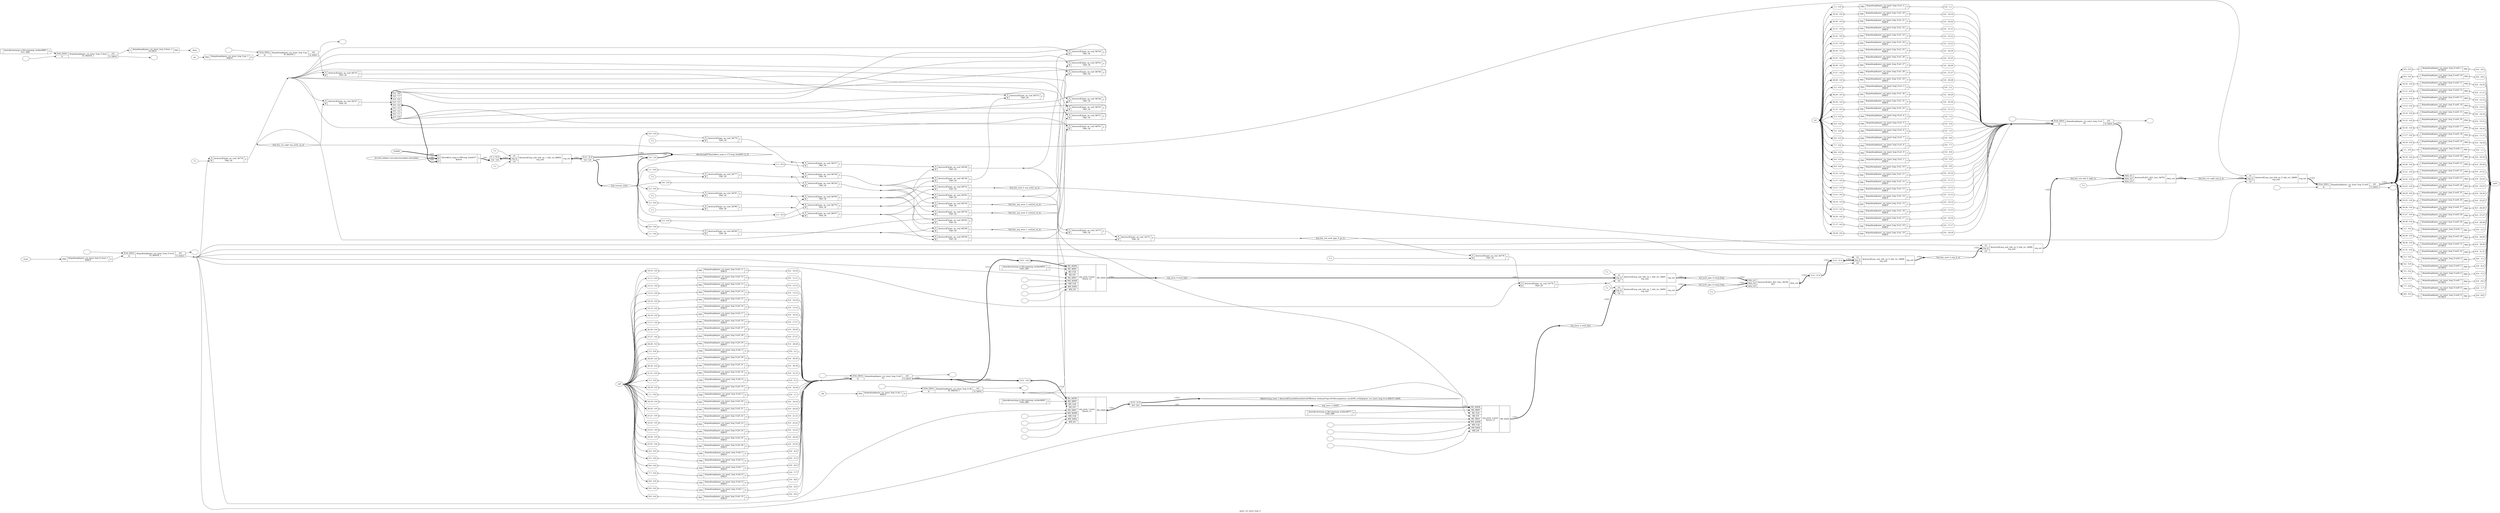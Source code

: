 digraph "spmv_crs_inner_loop_0" {
label="spmv_crs_inner_loop_0";
rankdir="LR";
remincross=true;
n51 [ shape=diamond, label="arg_mem_0.read_data", color="black", fontcolor="black"];
n52 [ shape=diamond, label="arg_mem_2.addr0", color="black", fontcolor="black"];
n53 [ shape=diamond, label="arg_mem_2.read_data", color="black", fontcolor="black"];
n54 [ shape=octagon, label="clk", color="black", fontcolor="black"];
n55 [ shape=octagon, label="done", color="black", fontcolor="black"];
n56 [ shape=diamond, label="fsm.current_state", color="black", fontcolor="black"];
n57 [ shape=diamond, label="fsm.fsm_arg_mem_0_content_en_in", color="black", fontcolor="black"];
n58 [ shape=diamond, label="fsm.fsm_arg_mem_1_content_en_in", color="black", fontcolor="black"];
n59 [ shape=diamond, label="fsm.fsm_arg_mem_2_content_en_in", color="black", fontcolor="black"];
n60 [ shape=diamond, label="fsm.fsm_muli_0_reg_in_in", color="black", fontcolor="black"];
n61 [ shape=diamond, label="fsm.fsm_muli_0_reg_write_en_in", color="black", fontcolor="black"];
n62 [ shape=diamond, label="fsm.fsm_ret_arg0_reg_in_in", color="black", fontcolor="black"];
n63 [ shape=diamond, label="fsm.fsm_ret_arg0_reg_write_en_in", color="black", fontcolor="black"];
n64 [ shape=diamond, label="fsm.fsm_std_add_0_right_in", color="black", fontcolor="black"];
n65 [ shape=diamond, label="fsm.fsm_std_mult_pipe_0_go_in", color="black", fontcolor="black"];
n66 [ shape=octagon, label="go", color="black", fontcolor="black"];
n67 [ shape=octagon, label="in0", color="black", fontcolor="black"];
n68 [ shape=octagon, label="in1", color="black", fontcolor="black"];
n69 [ shape=octagon, label="out0", color="black", fontcolor="black"];
n70 [ shape=octagon, label="reset", color="black", fontcolor="black"];
n71 [ shape=diamond, label="std_mult_pipe_0.comp.ltmp", color="black", fontcolor="black"];
n72 [ shape=diamond, label="std_mult_pipe_0.comp.rtmp", color="black", fontcolor="black"];
c74 [ shape=record, label="{{}|$auto$constmap.cc:36:constmap_worker$855\nGND_DRV|{<p73> O}}",  ];
c75 [ shape=record, label="{{}|$auto$constmap.cc:36:constmap_worker$865\nGND_DRV|{<p73> O}}",  ];
c76 [ shape=record, label="{{}|$auto$constmap.cc:36:constmap_worker$875\nGND_DRV|{<p73> O}}",  ];
c77 [ shape=record, label="{{}|$auto$constmap.cc:36:constmap_worker$885\nVCC_DRV|{<p73> O}}",  ];
v0 [ label="4'0000" ];
v1 [ label="36'100110000111011001010100001100100001" ];
c82 [ shape=record, label="{{<p78> A|<p79> B|<p80> S}|$auto$fsm_map.cc:288:map_fsm$557\n$pmux|{<p81> Y}}",  ];
x2 [ shape=record, style=rounded, label="<s8> 0:0 - 8:8 |<s7> 0:0 - 7:7 |<s6> 0:0 - 6:6 |<s5> 0:0 - 5:5 |<s4> 0:0 - 4:4 |<s3> 0:0 - 3:3 |<s2> 0:0 - 2:2 |<s1> 0:0 - 1:1 |<s0> 0:0 - 0:0 ", color="black", fontcolor="black" ];
x2:e -> c82:p80:w [arrowhead=odiamond, arrowtail=odiamond, dir=both, color="black", fontcolor="black", style="setlinewidth(3)", label="<9>"];
v3 [ label="1'z" ];
c87 [ shape=record, label="{{<p83> data_in1|<p84> data_in2|<p85> data_in3}|$extract$&#9586;ALU_ALU_func_0$702\nALU|{<p86> data_out}}",  ];
v4 [ label="1'z" ];
c88 [ shape=record, label="{{<p83> data_in1|<p84> data_in2|<p85> data_in3}|$extract$&#9586;ALU_ALU_func_5$700\nALU|{<p86> data_out}}",  ];
x5 [ shape=record, style=rounded, label="<s0> 31:0 - 31:0 ", color="black", fontcolor="black" ];
c88:p86:e -> x5:w [arrowhead=odiamond, arrowtail=odiamond, dir=both, color="black", fontcolor="black", style="setlinewidth(3)", label="<32>"];
c89 [ shape=record, label="{{<p78> A|<p79> B}|$extract$&#9586;logic_op_conf_0$745\nlogic_op|{<p81> Y}}",  ];
c90 [ shape=record, label="{{<p78> A|<p79> B}|$extract$&#9586;logic_op_conf_0$746\nlogic_op|{<p81> Y}}",  ];
c91 [ shape=record, label="{{<p78> A|<p79> B}|$extract$&#9586;logic_op_conf_0$747\nlogic_op|{<p81> Y}}",  ];
c92 [ shape=record, label="{{<p78> A|<p79> B}|$extract$&#9586;logic_op_conf_0$748\nlogic_op|{<p81> Y}}",  ];
c93 [ shape=record, label="{{<p78> A|<p79> B}|$extract$&#9586;logic_op_conf_0$749\nlogic_op|{<p81> Y}}",  ];
c94 [ shape=record, label="{{<p78> A|<p79> B}|$extract$&#9586;logic_op_conf_0$750\nlogic_op|{<p81> Y}}",  ];
c95 [ shape=record, label="{{<p78> A|<p79> B}|$extract$&#9586;logic_op_conf_0$751\nlogic_op|{<p81> Y}}",  ];
c96 [ shape=record, label="{{<p78> A|<p79> B}|$extract$&#9586;logic_op_conf_0$752\nlogic_op|{<p81> Y}}",  ];
c97 [ shape=record, label="{{<p78> A|<p79> B}|$extract$&#9586;logic_op_conf_0$753\nlogic_op|{<p81> Y}}",  ];
c98 [ shape=record, label="{{<p78> A|<p79> B}|$extract$&#9586;logic_op_conf_0$754\nlogic_op|{<p81> Y}}",  ];
c99 [ shape=record, label="{{<p78> A|<p79> B}|$extract$&#9586;logic_op_conf_0$755\nlogic_op|{<p81> Y}}",  ];
c100 [ shape=record, label="{{<p78> A|<p79> B}|$extract$&#9586;logic_op_conf_0$756\nlogic_op|{<p81> Y}}",  ];
x6 [ shape=record, style=rounded, label="<s0> 0:0 - 0:0 ", color="black", fontcolor="black" ];
x6:e -> c100:p78:w [arrowhead=odiamond, arrowtail=odiamond, dir=both, color="black", fontcolor="black", label=""];
c101 [ shape=record, label="{{<p78> A|<p79> B}|$extract$&#9586;logic_op_conf_0$757\nlogic_op|{<p81> Y}}",  ];
x7 [ shape=record, style=rounded, label="<s0> 1:1 - 0:0 ", color="black", fontcolor="black" ];
x7:e -> c101:p79:w [arrowhead=odiamond, arrowtail=odiamond, dir=both, color="black", fontcolor="black", label=""];
c102 [ shape=record, label="{{<p78> A|<p79> B}|$extract$&#9586;logic_op_conf_0$758\nlogic_op|{<p81> Y}}",  ];
c103 [ shape=record, label="{{<p78> A|<p79> B}|$extract$&#9586;logic_op_conf_0$759\nlogic_op|{<p81> Y}}",  ];
c104 [ shape=record, label="{{<p78> A|<p79> B}|$extract$&#9586;logic_op_conf_0$760\nlogic_op|{<p81> Y}}",  ];
x8 [ shape=record, style=rounded, label="<s0> 0:0 - 0:0 ", color="black", fontcolor="black" ];
x8:e -> c104:p78:w [arrowhead=odiamond, arrowtail=odiamond, dir=both, color="black", fontcolor="black", label=""];
x9 [ shape=record, style=rounded, label="<s0> 1:1 - 0:0 ", color="black", fontcolor="black" ];
x9:e -> c104:p79:w [arrowhead=odiamond, arrowtail=odiamond, dir=both, color="black", fontcolor="black", label=""];
c105 [ shape=record, label="{{<p78> A|<p79> B}|$extract$&#9586;logic_op_conf_0$761\nlogic_op|{<p81> Y}}",  ];
c106 [ shape=record, label="{{<p78> A|<p79> B}|$extract$&#9586;logic_op_conf_0$762\nlogic_op|{<p81> Y}}",  ];
c107 [ shape=record, label="{{<p78> A|<p79> B}|$extract$&#9586;logic_op_conf_0$763\nlogic_op|{<p81> Y}}",  ];
c108 [ shape=record, label="{{<p78> A|<p79> B}|$extract$&#9586;logic_op_conf_0$764\nlogic_op|{<p81> Y}}",  ];
c109 [ shape=record, label="{{<p78> A|<p79> B}|$extract$&#9586;logic_op_conf_0$765\nlogic_op|{<p81> Y}}",  ];
c110 [ shape=record, label="{{<p78> A|<p79> B}|$extract$&#9586;logic_op_conf_0$766\nlogic_op|{<p81> Y}}",  ];
c111 [ shape=record, label="{{<p78> A|<p79> B}|$extract$&#9586;logic_op_conf_0$767\nlogic_op|{<p81> Y}}",  ];
x10 [ shape=record, style=rounded, label="<s0> 2:2 - 0:0 ", color="black", fontcolor="black" ];
x10:e -> c111:p78:w [arrowhead=odiamond, arrowtail=odiamond, dir=both, color="black", fontcolor="black", label=""];
c112 [ shape=record, label="{{<p78> A|<p79> B}|$extract$&#9586;logic_op_conf_0$768\nlogic_op|{<p81> Y}}",  ];
c113 [ shape=record, label="{{<p78> A|<p79> B}|$extract$&#9586;logic_op_conf_0$769\nlogic_op|{<p81> Y}}",  ];
c114 [ shape=record, label="{{<p78> A|<p79> B}|$extract$&#9586;logic_op_conf_0$770\nlogic_op|{<p81> Y}}",  ];
x11 [ shape=record, style=rounded, label="<s0> 3:3 - 0:0 ", color="black", fontcolor="black" ];
x11:e -> c114:p79:w [arrowhead=odiamond, arrowtail=odiamond, dir=both, color="black", fontcolor="black", label=""];
c115 [ shape=record, label="{{<p78> A|<p79> B}|$extract$&#9586;logic_op_conf_1$772\nlogic_op|{<p81> Y}}",  ];
c116 [ shape=record, label="{{<p78> A|<p79> B}|$extract$&#9586;logic_op_conf_1$773\nlogic_op|{<p81> Y}}",  ];
c117 [ shape=record, label="{{<p78> A|<p79> B}|$extract$&#9586;logic_op_conf_1$774\nlogic_op|{<p81> Y}}",  ];
v12 [ label="1'z" ];
c118 [ shape=record, label="{{<p78> A|<p79> B}|$extract$&#9586;logic_op_conf_3$776\nlogic_op|{<p81> Y}}",  ];
v14 [ label="1'z" ];
c119 [ shape=record, label="{{<p78> A|<p79> B}|$extract$&#9586;logic_op_conf_3$777\nlogic_op|{<p81> Y}}",  ];
x13 [ shape=record, style=rounded, label="<s0> 1:1 - 0:0 ", color="black", fontcolor="black" ];
x13:e -> c119:p78:w [arrowhead=odiamond, arrowtail=odiamond, dir=both, color="black", fontcolor="black", label=""];
v15 [ label="1'z" ];
c120 [ shape=record, label="{{<p78> A|<p79> B}|$extract$&#9586;logic_op_conf_3$778\nlogic_op|{<p81> Y}}",  ];
v17 [ label="1'z" ];
c121 [ shape=record, label="{{<p78> A|<p79> B}|$extract$&#9586;logic_op_conf_3$779\nlogic_op|{<p81> Y}}",  ];
x16 [ shape=record, style=rounded, label="<s0> 0:0 - 0:0 ", color="black", fontcolor="black" ];
x16:e -> c121:p78:w [arrowhead=odiamond, arrowtail=odiamond, dir=both, color="black", fontcolor="black", label=""];
v19 [ label="1'z" ];
c122 [ shape=record, label="{{<p78> A|<p79> B}|$extract$&#9586;logic_op_conf_3$780\nlogic_op|{<p81> Y}}",  ];
x18 [ shape=record, style=rounded, label="<s0> 3:3 - 0:0 ", color="black", fontcolor="black" ];
x18:e -> c122:p78:w [arrowhead=odiamond, arrowtail=odiamond, dir=both, color="black", fontcolor="black", label=""];
v21 [ label="1'z" ];
c123 [ shape=record, label="{{<p78> A|<p79> B}|$extract$&#9586;logic_op_conf_3$781\nlogic_op|{<p81> Y}}",  ];
x20 [ shape=record, style=rounded, label="<s0> 2:2 - 0:0 ", color="black", fontcolor="black" ];
x20:e -> c123:p78:w [arrowhead=odiamond, arrowtail=odiamond, dir=both, color="black", fontcolor="black", label=""];
c128 [ shape=record, label="{{<p124> en|<p125> reg_in|<p126> rst}|$extract$&#9586;reg_unit_tide_en_0_tide_rst_1$688\nreg_unit|{<p127> reg_out}}",  ];
x22 [ shape=record, style=rounded, label="<s0> 31:0 - 31:0 ", color="black", fontcolor="black" ];
x22:e -> c128:p125:w [arrowhead=odiamond, arrowtail=odiamond, dir=both, color="black", fontcolor="black", style="setlinewidth(3)", label="<32>"];
c129 [ shape=record, label="{{<p124> en|<p125> reg_in|<p126> rst}|$extract$&#9586;reg_unit_tide_en_0_tide_rst_1$689\nreg_unit|{<p127> reg_out}}",  ];
c130 [ shape=record, label="{{<p124> en|<p125> reg_in|<p126> rst}|$extract$&#9586;reg_unit_tide_en_0_tide_rst_1$690\nreg_unit|{<p127> reg_out}}",  ];
v23 [ label="1'z" ];
v26 [ label="1'z" ];
c131 [ shape=record, label="{{<p124> en|<p125> reg_in|<p126> rst}|$extract$&#9586;reg_unit_tide_en_1_tide_rst_0$694\nreg_unit|{<p127> reg_out}}",  ];
x24 [ shape=record, style=rounded, label="0 -&gt; 31:4 |<s0> 3:0 - 3:0 ", color="black", fontcolor="black" ];
x24:e -> c131:p125:w [arrowhead=odiamond, arrowtail=odiamond, dir=both, color="black", fontcolor="black", style="setlinewidth(3)", label="<32>"];
x25 [ shape=record, style=rounded, label="<s1> 31:4 - 31:4 |<s0> 3:0 - 3:0 ", color="black", fontcolor="black" ];
c131:p127:e -> x25:w [arrowhead=odiamond, arrowtail=odiamond, dir=both, color="black", fontcolor="black", style="setlinewidth(3)", label="<32>"];
v27 [ label="1'z" ];
c132 [ shape=record, label="{{<p124> en|<p125> reg_in|<p126> rst}|$extract$&#9586;reg_unit_tide_en_1_tide_rst_1$691\nreg_unit|{<p127> reg_out}}",  ];
v28 [ label="1'z" ];
c133 [ shape=record, label="{{<p124> en|<p125> reg_in|<p126> rst}|$extract$&#9586;reg_unit_tide_en_1_tide_rst_1$692\nreg_unit|{<p127> reg_out}}",  ];
v29 [ label="" ];
v30 [ label="" ];
c138 [ shape=record, label="{{<p134> from_fabric|<p135> in}|$iopadmap$spmv_crs_inner_loop_0.clk\nIO_WIDTH_1|{<p136> out|<p137> to_fabric}}",  ];
c140 [ shape=record, label="{{<p139> PAD}|$iopadmap$spmv_crs_inner_loop_0.clk_1\nINBUF|{<p73> O}}",  ];
v31 [ label="" ];
v32 [ label="" ];
c141 [ shape=record, label="{{<p134> from_fabric|<p135> in}|$iopadmap$spmv_crs_inner_loop_0.done\nIO_WIDTH_1|{<p136> out|<p137> to_fabric}}",  ];
c143 [ shape=record, label="{{<p142> I}|$iopadmap$spmv_crs_inner_loop_0.done_1\nOUTBUF|{<p139> PAD}}",  ];
v33 [ label="" ];
v34 [ label="" ];
c144 [ shape=record, label="{{<p134> from_fabric|<p135> in}|$iopadmap$spmv_crs_inner_loop_0.go\nIO_WIDTH_1|{<p136> out|<p137> to_fabric}}",  ];
c145 [ shape=record, label="{{<p139> PAD}|$iopadmap$spmv_crs_inner_loop_0.go_1\nINBUF|{<p73> O}}",  ];
v35 [ label="" ];
v36 [ label="" ];
c146 [ shape=record, label="{{<p134> from_fabric|<p135> in}|$iopadmap$spmv_crs_inner_loop_0.in0\nIO|{<p136> out|<p137> to_fabric}}",  ];
c147 [ shape=record, label="{{<p139> PAD}|$iopadmap$spmv_crs_inner_loop_0.in0_1\nINBUF|{<p73> O}}",  ];
x37 [ shape=record, style=rounded, label="<s0> 0:0 - 0:0 ", color="black", fontcolor="black" ];
c147:p73:e -> x37:w [arrowhead=odiamond, arrowtail=odiamond, dir=both, color="black", fontcolor="black", label=""];
x38 [ shape=record, style=rounded, label="<s0> 0:0 - 0:0 ", color="black", fontcolor="black" ];
x38:e -> c147:p139:w [arrowhead=odiamond, arrowtail=odiamond, dir=both, color="black", fontcolor="black", label=""];
c148 [ shape=record, label="{{<p139> PAD}|$iopadmap$spmv_crs_inner_loop_0.in0_10\nINBUF|{<p73> O}}",  ];
x39 [ shape=record, style=rounded, label="<s0> 0:0 - 9:9 ", color="black", fontcolor="black" ];
c148:p73:e -> x39:w [arrowhead=odiamond, arrowtail=odiamond, dir=both, color="black", fontcolor="black", label=""];
x40 [ shape=record, style=rounded, label="<s0> 9:9 - 0:0 ", color="black", fontcolor="black" ];
x40:e -> c148:p139:w [arrowhead=odiamond, arrowtail=odiamond, dir=both, color="black", fontcolor="black", label=""];
c149 [ shape=record, label="{{<p139> PAD}|$iopadmap$spmv_crs_inner_loop_0.in0_11\nINBUF|{<p73> O}}",  ];
x41 [ shape=record, style=rounded, label="<s0> 0:0 - 10:10 ", color="black", fontcolor="black" ];
c149:p73:e -> x41:w [arrowhead=odiamond, arrowtail=odiamond, dir=both, color="black", fontcolor="black", label=""];
x42 [ shape=record, style=rounded, label="<s0> 10:10 - 0:0 ", color="black", fontcolor="black" ];
x42:e -> c149:p139:w [arrowhead=odiamond, arrowtail=odiamond, dir=both, color="black", fontcolor="black", label=""];
c150 [ shape=record, label="{{<p139> PAD}|$iopadmap$spmv_crs_inner_loop_0.in0_12\nINBUF|{<p73> O}}",  ];
x43 [ shape=record, style=rounded, label="<s0> 0:0 - 11:11 ", color="black", fontcolor="black" ];
c150:p73:e -> x43:w [arrowhead=odiamond, arrowtail=odiamond, dir=both, color="black", fontcolor="black", label=""];
x44 [ shape=record, style=rounded, label="<s0> 11:11 - 0:0 ", color="black", fontcolor="black" ];
x44:e -> c150:p139:w [arrowhead=odiamond, arrowtail=odiamond, dir=both, color="black", fontcolor="black", label=""];
c151 [ shape=record, label="{{<p139> PAD}|$iopadmap$spmv_crs_inner_loop_0.in0_13\nINBUF|{<p73> O}}",  ];
x45 [ shape=record, style=rounded, label="<s0> 0:0 - 12:12 ", color="black", fontcolor="black" ];
c151:p73:e -> x45:w [arrowhead=odiamond, arrowtail=odiamond, dir=both, color="black", fontcolor="black", label=""];
x46 [ shape=record, style=rounded, label="<s0> 12:12 - 0:0 ", color="black", fontcolor="black" ];
x46:e -> c151:p139:w [arrowhead=odiamond, arrowtail=odiamond, dir=both, color="black", fontcolor="black", label=""];
c152 [ shape=record, label="{{<p139> PAD}|$iopadmap$spmv_crs_inner_loop_0.in0_14\nINBUF|{<p73> O}}",  ];
x47 [ shape=record, style=rounded, label="<s0> 0:0 - 13:13 ", color="black", fontcolor="black" ];
c152:p73:e -> x47:w [arrowhead=odiamond, arrowtail=odiamond, dir=both, color="black", fontcolor="black", label=""];
x48 [ shape=record, style=rounded, label="<s0> 13:13 - 0:0 ", color="black", fontcolor="black" ];
x48:e -> c152:p139:w [arrowhead=odiamond, arrowtail=odiamond, dir=both, color="black", fontcolor="black", label=""];
c153 [ shape=record, label="{{<p139> PAD}|$iopadmap$spmv_crs_inner_loop_0.in0_15\nINBUF|{<p73> O}}",  ];
x49 [ shape=record, style=rounded, label="<s0> 0:0 - 14:14 ", color="black", fontcolor="black" ];
c153:p73:e -> x49:w [arrowhead=odiamond, arrowtail=odiamond, dir=both, color="black", fontcolor="black", label=""];
x50 [ shape=record, style=rounded, label="<s0> 14:14 - 0:0 ", color="black", fontcolor="black" ];
x50:e -> c153:p139:w [arrowhead=odiamond, arrowtail=odiamond, dir=both, color="black", fontcolor="black", label=""];
c154 [ shape=record, label="{{<p139> PAD}|$iopadmap$spmv_crs_inner_loop_0.in0_16\nINBUF|{<p73> O}}",  ];
x51 [ shape=record, style=rounded, label="<s0> 0:0 - 15:15 ", color="black", fontcolor="black" ];
c154:p73:e -> x51:w [arrowhead=odiamond, arrowtail=odiamond, dir=both, color="black", fontcolor="black", label=""];
x52 [ shape=record, style=rounded, label="<s0> 15:15 - 0:0 ", color="black", fontcolor="black" ];
x52:e -> c154:p139:w [arrowhead=odiamond, arrowtail=odiamond, dir=both, color="black", fontcolor="black", label=""];
c155 [ shape=record, label="{{<p139> PAD}|$iopadmap$spmv_crs_inner_loop_0.in0_17\nINBUF|{<p73> O}}",  ];
x53 [ shape=record, style=rounded, label="<s0> 0:0 - 16:16 ", color="black", fontcolor="black" ];
c155:p73:e -> x53:w [arrowhead=odiamond, arrowtail=odiamond, dir=both, color="black", fontcolor="black", label=""];
x54 [ shape=record, style=rounded, label="<s0> 16:16 - 0:0 ", color="black", fontcolor="black" ];
x54:e -> c155:p139:w [arrowhead=odiamond, arrowtail=odiamond, dir=both, color="black", fontcolor="black", label=""];
c156 [ shape=record, label="{{<p139> PAD}|$iopadmap$spmv_crs_inner_loop_0.in0_18\nINBUF|{<p73> O}}",  ];
x55 [ shape=record, style=rounded, label="<s0> 0:0 - 17:17 ", color="black", fontcolor="black" ];
c156:p73:e -> x55:w [arrowhead=odiamond, arrowtail=odiamond, dir=both, color="black", fontcolor="black", label=""];
x56 [ shape=record, style=rounded, label="<s0> 17:17 - 0:0 ", color="black", fontcolor="black" ];
x56:e -> c156:p139:w [arrowhead=odiamond, arrowtail=odiamond, dir=both, color="black", fontcolor="black", label=""];
c157 [ shape=record, label="{{<p139> PAD}|$iopadmap$spmv_crs_inner_loop_0.in0_19\nINBUF|{<p73> O}}",  ];
x57 [ shape=record, style=rounded, label="<s0> 0:0 - 18:18 ", color="black", fontcolor="black" ];
c157:p73:e -> x57:w [arrowhead=odiamond, arrowtail=odiamond, dir=both, color="black", fontcolor="black", label=""];
x58 [ shape=record, style=rounded, label="<s0> 18:18 - 0:0 ", color="black", fontcolor="black" ];
x58:e -> c157:p139:w [arrowhead=odiamond, arrowtail=odiamond, dir=both, color="black", fontcolor="black", label=""];
c158 [ shape=record, label="{{<p139> PAD}|$iopadmap$spmv_crs_inner_loop_0.in0_2\nINBUF|{<p73> O}}",  ];
x59 [ shape=record, style=rounded, label="<s0> 0:0 - 1:1 ", color="black", fontcolor="black" ];
c158:p73:e -> x59:w [arrowhead=odiamond, arrowtail=odiamond, dir=both, color="black", fontcolor="black", label=""];
x60 [ shape=record, style=rounded, label="<s0> 1:1 - 0:0 ", color="black", fontcolor="black" ];
x60:e -> c158:p139:w [arrowhead=odiamond, arrowtail=odiamond, dir=both, color="black", fontcolor="black", label=""];
c159 [ shape=record, label="{{<p139> PAD}|$iopadmap$spmv_crs_inner_loop_0.in0_20\nINBUF|{<p73> O}}",  ];
x61 [ shape=record, style=rounded, label="<s0> 0:0 - 19:19 ", color="black", fontcolor="black" ];
c159:p73:e -> x61:w [arrowhead=odiamond, arrowtail=odiamond, dir=both, color="black", fontcolor="black", label=""];
x62 [ shape=record, style=rounded, label="<s0> 19:19 - 0:0 ", color="black", fontcolor="black" ];
x62:e -> c159:p139:w [arrowhead=odiamond, arrowtail=odiamond, dir=both, color="black", fontcolor="black", label=""];
c160 [ shape=record, label="{{<p139> PAD}|$iopadmap$spmv_crs_inner_loop_0.in0_21\nINBUF|{<p73> O}}",  ];
x63 [ shape=record, style=rounded, label="<s0> 0:0 - 20:20 ", color="black", fontcolor="black" ];
c160:p73:e -> x63:w [arrowhead=odiamond, arrowtail=odiamond, dir=both, color="black", fontcolor="black", label=""];
x64 [ shape=record, style=rounded, label="<s0> 20:20 - 0:0 ", color="black", fontcolor="black" ];
x64:e -> c160:p139:w [arrowhead=odiamond, arrowtail=odiamond, dir=both, color="black", fontcolor="black", label=""];
c161 [ shape=record, label="{{<p139> PAD}|$iopadmap$spmv_crs_inner_loop_0.in0_22\nINBUF|{<p73> O}}",  ];
x65 [ shape=record, style=rounded, label="<s0> 0:0 - 21:21 ", color="black", fontcolor="black" ];
c161:p73:e -> x65:w [arrowhead=odiamond, arrowtail=odiamond, dir=both, color="black", fontcolor="black", label=""];
x66 [ shape=record, style=rounded, label="<s0> 21:21 - 0:0 ", color="black", fontcolor="black" ];
x66:e -> c161:p139:w [arrowhead=odiamond, arrowtail=odiamond, dir=both, color="black", fontcolor="black", label=""];
c162 [ shape=record, label="{{<p139> PAD}|$iopadmap$spmv_crs_inner_loop_0.in0_23\nINBUF|{<p73> O}}",  ];
x67 [ shape=record, style=rounded, label="<s0> 0:0 - 22:22 ", color="black", fontcolor="black" ];
c162:p73:e -> x67:w [arrowhead=odiamond, arrowtail=odiamond, dir=both, color="black", fontcolor="black", label=""];
x68 [ shape=record, style=rounded, label="<s0> 22:22 - 0:0 ", color="black", fontcolor="black" ];
x68:e -> c162:p139:w [arrowhead=odiamond, arrowtail=odiamond, dir=both, color="black", fontcolor="black", label=""];
c163 [ shape=record, label="{{<p139> PAD}|$iopadmap$spmv_crs_inner_loop_0.in0_24\nINBUF|{<p73> O}}",  ];
x69 [ shape=record, style=rounded, label="<s0> 0:0 - 23:23 ", color="black", fontcolor="black" ];
c163:p73:e -> x69:w [arrowhead=odiamond, arrowtail=odiamond, dir=both, color="black", fontcolor="black", label=""];
x70 [ shape=record, style=rounded, label="<s0> 23:23 - 0:0 ", color="black", fontcolor="black" ];
x70:e -> c163:p139:w [arrowhead=odiamond, arrowtail=odiamond, dir=both, color="black", fontcolor="black", label=""];
c164 [ shape=record, label="{{<p139> PAD}|$iopadmap$spmv_crs_inner_loop_0.in0_25\nINBUF|{<p73> O}}",  ];
x71 [ shape=record, style=rounded, label="<s0> 0:0 - 24:24 ", color="black", fontcolor="black" ];
c164:p73:e -> x71:w [arrowhead=odiamond, arrowtail=odiamond, dir=both, color="black", fontcolor="black", label=""];
x72 [ shape=record, style=rounded, label="<s0> 24:24 - 0:0 ", color="black", fontcolor="black" ];
x72:e -> c164:p139:w [arrowhead=odiamond, arrowtail=odiamond, dir=both, color="black", fontcolor="black", label=""];
c165 [ shape=record, label="{{<p139> PAD}|$iopadmap$spmv_crs_inner_loop_0.in0_26\nINBUF|{<p73> O}}",  ];
x73 [ shape=record, style=rounded, label="<s0> 0:0 - 25:25 ", color="black", fontcolor="black" ];
c165:p73:e -> x73:w [arrowhead=odiamond, arrowtail=odiamond, dir=both, color="black", fontcolor="black", label=""];
x74 [ shape=record, style=rounded, label="<s0> 25:25 - 0:0 ", color="black", fontcolor="black" ];
x74:e -> c165:p139:w [arrowhead=odiamond, arrowtail=odiamond, dir=both, color="black", fontcolor="black", label=""];
c166 [ shape=record, label="{{<p139> PAD}|$iopadmap$spmv_crs_inner_loop_0.in0_27\nINBUF|{<p73> O}}",  ];
x75 [ shape=record, style=rounded, label="<s0> 0:0 - 26:26 ", color="black", fontcolor="black" ];
c166:p73:e -> x75:w [arrowhead=odiamond, arrowtail=odiamond, dir=both, color="black", fontcolor="black", label=""];
x76 [ shape=record, style=rounded, label="<s0> 26:26 - 0:0 ", color="black", fontcolor="black" ];
x76:e -> c166:p139:w [arrowhead=odiamond, arrowtail=odiamond, dir=both, color="black", fontcolor="black", label=""];
c167 [ shape=record, label="{{<p139> PAD}|$iopadmap$spmv_crs_inner_loop_0.in0_28\nINBUF|{<p73> O}}",  ];
x77 [ shape=record, style=rounded, label="<s0> 0:0 - 27:27 ", color="black", fontcolor="black" ];
c167:p73:e -> x77:w [arrowhead=odiamond, arrowtail=odiamond, dir=both, color="black", fontcolor="black", label=""];
x78 [ shape=record, style=rounded, label="<s0> 27:27 - 0:0 ", color="black", fontcolor="black" ];
x78:e -> c167:p139:w [arrowhead=odiamond, arrowtail=odiamond, dir=both, color="black", fontcolor="black", label=""];
c168 [ shape=record, label="{{<p139> PAD}|$iopadmap$spmv_crs_inner_loop_0.in0_29\nINBUF|{<p73> O}}",  ];
x79 [ shape=record, style=rounded, label="<s0> 0:0 - 28:28 ", color="black", fontcolor="black" ];
c168:p73:e -> x79:w [arrowhead=odiamond, arrowtail=odiamond, dir=both, color="black", fontcolor="black", label=""];
x80 [ shape=record, style=rounded, label="<s0> 28:28 - 0:0 ", color="black", fontcolor="black" ];
x80:e -> c168:p139:w [arrowhead=odiamond, arrowtail=odiamond, dir=both, color="black", fontcolor="black", label=""];
c169 [ shape=record, label="{{<p139> PAD}|$iopadmap$spmv_crs_inner_loop_0.in0_3\nINBUF|{<p73> O}}",  ];
x81 [ shape=record, style=rounded, label="<s0> 0:0 - 2:2 ", color="black", fontcolor="black" ];
c169:p73:e -> x81:w [arrowhead=odiamond, arrowtail=odiamond, dir=both, color="black", fontcolor="black", label=""];
x82 [ shape=record, style=rounded, label="<s0> 2:2 - 0:0 ", color="black", fontcolor="black" ];
x82:e -> c169:p139:w [arrowhead=odiamond, arrowtail=odiamond, dir=both, color="black", fontcolor="black", label=""];
c170 [ shape=record, label="{{<p139> PAD}|$iopadmap$spmv_crs_inner_loop_0.in0_30\nINBUF|{<p73> O}}",  ];
x83 [ shape=record, style=rounded, label="<s0> 0:0 - 29:29 ", color="black", fontcolor="black" ];
c170:p73:e -> x83:w [arrowhead=odiamond, arrowtail=odiamond, dir=both, color="black", fontcolor="black", label=""];
x84 [ shape=record, style=rounded, label="<s0> 29:29 - 0:0 ", color="black", fontcolor="black" ];
x84:e -> c170:p139:w [arrowhead=odiamond, arrowtail=odiamond, dir=both, color="black", fontcolor="black", label=""];
c171 [ shape=record, label="{{<p139> PAD}|$iopadmap$spmv_crs_inner_loop_0.in0_31\nINBUF|{<p73> O}}",  ];
x85 [ shape=record, style=rounded, label="<s0> 0:0 - 30:30 ", color="black", fontcolor="black" ];
c171:p73:e -> x85:w [arrowhead=odiamond, arrowtail=odiamond, dir=both, color="black", fontcolor="black", label=""];
x86 [ shape=record, style=rounded, label="<s0> 30:30 - 0:0 ", color="black", fontcolor="black" ];
x86:e -> c171:p139:w [arrowhead=odiamond, arrowtail=odiamond, dir=both, color="black", fontcolor="black", label=""];
c172 [ shape=record, label="{{<p139> PAD}|$iopadmap$spmv_crs_inner_loop_0.in0_32\nINBUF|{<p73> O}}",  ];
x87 [ shape=record, style=rounded, label="<s0> 0:0 - 31:31 ", color="black", fontcolor="black" ];
c172:p73:e -> x87:w [arrowhead=odiamond, arrowtail=odiamond, dir=both, color="black", fontcolor="black", label=""];
x88 [ shape=record, style=rounded, label="<s0> 31:31 - 0:0 ", color="black", fontcolor="black" ];
x88:e -> c172:p139:w [arrowhead=odiamond, arrowtail=odiamond, dir=both, color="black", fontcolor="black", label=""];
c173 [ shape=record, label="{{<p139> PAD}|$iopadmap$spmv_crs_inner_loop_0.in0_4\nINBUF|{<p73> O}}",  ];
x89 [ shape=record, style=rounded, label="<s0> 0:0 - 3:3 ", color="black", fontcolor="black" ];
c173:p73:e -> x89:w [arrowhead=odiamond, arrowtail=odiamond, dir=both, color="black", fontcolor="black", label=""];
x90 [ shape=record, style=rounded, label="<s0> 3:3 - 0:0 ", color="black", fontcolor="black" ];
x90:e -> c173:p139:w [arrowhead=odiamond, arrowtail=odiamond, dir=both, color="black", fontcolor="black", label=""];
c174 [ shape=record, label="{{<p139> PAD}|$iopadmap$spmv_crs_inner_loop_0.in0_5\nINBUF|{<p73> O}}",  ];
x91 [ shape=record, style=rounded, label="<s0> 0:0 - 4:4 ", color="black", fontcolor="black" ];
c174:p73:e -> x91:w [arrowhead=odiamond, arrowtail=odiamond, dir=both, color="black", fontcolor="black", label=""];
x92 [ shape=record, style=rounded, label="<s0> 4:4 - 0:0 ", color="black", fontcolor="black" ];
x92:e -> c174:p139:w [arrowhead=odiamond, arrowtail=odiamond, dir=both, color="black", fontcolor="black", label=""];
c175 [ shape=record, label="{{<p139> PAD}|$iopadmap$spmv_crs_inner_loop_0.in0_6\nINBUF|{<p73> O}}",  ];
x93 [ shape=record, style=rounded, label="<s0> 0:0 - 5:5 ", color="black", fontcolor="black" ];
c175:p73:e -> x93:w [arrowhead=odiamond, arrowtail=odiamond, dir=both, color="black", fontcolor="black", label=""];
x94 [ shape=record, style=rounded, label="<s0> 5:5 - 0:0 ", color="black", fontcolor="black" ];
x94:e -> c175:p139:w [arrowhead=odiamond, arrowtail=odiamond, dir=both, color="black", fontcolor="black", label=""];
c176 [ shape=record, label="{{<p139> PAD}|$iopadmap$spmv_crs_inner_loop_0.in0_7\nINBUF|{<p73> O}}",  ];
x95 [ shape=record, style=rounded, label="<s0> 0:0 - 6:6 ", color="black", fontcolor="black" ];
c176:p73:e -> x95:w [arrowhead=odiamond, arrowtail=odiamond, dir=both, color="black", fontcolor="black", label=""];
x96 [ shape=record, style=rounded, label="<s0> 6:6 - 0:0 ", color="black", fontcolor="black" ];
x96:e -> c176:p139:w [arrowhead=odiamond, arrowtail=odiamond, dir=both, color="black", fontcolor="black", label=""];
c177 [ shape=record, label="{{<p139> PAD}|$iopadmap$spmv_crs_inner_loop_0.in0_8\nINBUF|{<p73> O}}",  ];
x97 [ shape=record, style=rounded, label="<s0> 0:0 - 7:7 ", color="black", fontcolor="black" ];
c177:p73:e -> x97:w [arrowhead=odiamond, arrowtail=odiamond, dir=both, color="black", fontcolor="black", label=""];
x98 [ shape=record, style=rounded, label="<s0> 7:7 - 0:0 ", color="black", fontcolor="black" ];
x98:e -> c177:p139:w [arrowhead=odiamond, arrowtail=odiamond, dir=both, color="black", fontcolor="black", label=""];
c178 [ shape=record, label="{{<p139> PAD}|$iopadmap$spmv_crs_inner_loop_0.in0_9\nINBUF|{<p73> O}}",  ];
x99 [ shape=record, style=rounded, label="<s0> 0:0 - 8:8 ", color="black", fontcolor="black" ];
c178:p73:e -> x99:w [arrowhead=odiamond, arrowtail=odiamond, dir=both, color="black", fontcolor="black", label=""];
x100 [ shape=record, style=rounded, label="<s0> 8:8 - 0:0 ", color="black", fontcolor="black" ];
x100:e -> c178:p139:w [arrowhead=odiamond, arrowtail=odiamond, dir=both, color="black", fontcolor="black", label=""];
v101 [ label="" ];
v102 [ label="" ];
c179 [ shape=record, label="{{<p134> from_fabric|<p135> in}|$iopadmap$spmv_crs_inner_loop_0.in1\nIO|{<p136> out|<p137> to_fabric}}",  ];
c180 [ shape=record, label="{{<p139> PAD}|$iopadmap$spmv_crs_inner_loop_0.in1_1\nINBUF|{<p73> O}}",  ];
x103 [ shape=record, style=rounded, label="<s0> 0:0 - 0:0 ", color="black", fontcolor="black" ];
c180:p73:e -> x103:w [arrowhead=odiamond, arrowtail=odiamond, dir=both, color="black", fontcolor="black", label=""];
x104 [ shape=record, style=rounded, label="<s0> 0:0 - 0:0 ", color="black", fontcolor="black" ];
x104:e -> c180:p139:w [arrowhead=odiamond, arrowtail=odiamond, dir=both, color="black", fontcolor="black", label=""];
c181 [ shape=record, label="{{<p139> PAD}|$iopadmap$spmv_crs_inner_loop_0.in1_10\nINBUF|{<p73> O}}",  ];
x105 [ shape=record, style=rounded, label="<s0> 0:0 - 9:9 ", color="black", fontcolor="black" ];
c181:p73:e -> x105:w [arrowhead=odiamond, arrowtail=odiamond, dir=both, color="black", fontcolor="black", label=""];
x106 [ shape=record, style=rounded, label="<s0> 9:9 - 0:0 ", color="black", fontcolor="black" ];
x106:e -> c181:p139:w [arrowhead=odiamond, arrowtail=odiamond, dir=both, color="black", fontcolor="black", label=""];
c182 [ shape=record, label="{{<p139> PAD}|$iopadmap$spmv_crs_inner_loop_0.in1_11\nINBUF|{<p73> O}}",  ];
x107 [ shape=record, style=rounded, label="<s0> 0:0 - 10:10 ", color="black", fontcolor="black" ];
c182:p73:e -> x107:w [arrowhead=odiamond, arrowtail=odiamond, dir=both, color="black", fontcolor="black", label=""];
x108 [ shape=record, style=rounded, label="<s0> 10:10 - 0:0 ", color="black", fontcolor="black" ];
x108:e -> c182:p139:w [arrowhead=odiamond, arrowtail=odiamond, dir=both, color="black", fontcolor="black", label=""];
c183 [ shape=record, label="{{<p139> PAD}|$iopadmap$spmv_crs_inner_loop_0.in1_12\nINBUF|{<p73> O}}",  ];
x109 [ shape=record, style=rounded, label="<s0> 0:0 - 11:11 ", color="black", fontcolor="black" ];
c183:p73:e -> x109:w [arrowhead=odiamond, arrowtail=odiamond, dir=both, color="black", fontcolor="black", label=""];
x110 [ shape=record, style=rounded, label="<s0> 11:11 - 0:0 ", color="black", fontcolor="black" ];
x110:e -> c183:p139:w [arrowhead=odiamond, arrowtail=odiamond, dir=both, color="black", fontcolor="black", label=""];
c184 [ shape=record, label="{{<p139> PAD}|$iopadmap$spmv_crs_inner_loop_0.in1_13\nINBUF|{<p73> O}}",  ];
x111 [ shape=record, style=rounded, label="<s0> 0:0 - 12:12 ", color="black", fontcolor="black" ];
c184:p73:e -> x111:w [arrowhead=odiamond, arrowtail=odiamond, dir=both, color="black", fontcolor="black", label=""];
x112 [ shape=record, style=rounded, label="<s0> 12:12 - 0:0 ", color="black", fontcolor="black" ];
x112:e -> c184:p139:w [arrowhead=odiamond, arrowtail=odiamond, dir=both, color="black", fontcolor="black", label=""];
c185 [ shape=record, label="{{<p139> PAD}|$iopadmap$spmv_crs_inner_loop_0.in1_14\nINBUF|{<p73> O}}",  ];
x113 [ shape=record, style=rounded, label="<s0> 0:0 - 13:13 ", color="black", fontcolor="black" ];
c185:p73:e -> x113:w [arrowhead=odiamond, arrowtail=odiamond, dir=both, color="black", fontcolor="black", label=""];
x114 [ shape=record, style=rounded, label="<s0> 13:13 - 0:0 ", color="black", fontcolor="black" ];
x114:e -> c185:p139:w [arrowhead=odiamond, arrowtail=odiamond, dir=both, color="black", fontcolor="black", label=""];
c186 [ shape=record, label="{{<p139> PAD}|$iopadmap$spmv_crs_inner_loop_0.in1_15\nINBUF|{<p73> O}}",  ];
x115 [ shape=record, style=rounded, label="<s0> 0:0 - 14:14 ", color="black", fontcolor="black" ];
c186:p73:e -> x115:w [arrowhead=odiamond, arrowtail=odiamond, dir=both, color="black", fontcolor="black", label=""];
x116 [ shape=record, style=rounded, label="<s0> 14:14 - 0:0 ", color="black", fontcolor="black" ];
x116:e -> c186:p139:w [arrowhead=odiamond, arrowtail=odiamond, dir=both, color="black", fontcolor="black", label=""];
c187 [ shape=record, label="{{<p139> PAD}|$iopadmap$spmv_crs_inner_loop_0.in1_16\nINBUF|{<p73> O}}",  ];
x117 [ shape=record, style=rounded, label="<s0> 0:0 - 15:15 ", color="black", fontcolor="black" ];
c187:p73:e -> x117:w [arrowhead=odiamond, arrowtail=odiamond, dir=both, color="black", fontcolor="black", label=""];
x118 [ shape=record, style=rounded, label="<s0> 15:15 - 0:0 ", color="black", fontcolor="black" ];
x118:e -> c187:p139:w [arrowhead=odiamond, arrowtail=odiamond, dir=both, color="black", fontcolor="black", label=""];
c188 [ shape=record, label="{{<p139> PAD}|$iopadmap$spmv_crs_inner_loop_0.in1_17\nINBUF|{<p73> O}}",  ];
x119 [ shape=record, style=rounded, label="<s0> 0:0 - 16:16 ", color="black", fontcolor="black" ];
c188:p73:e -> x119:w [arrowhead=odiamond, arrowtail=odiamond, dir=both, color="black", fontcolor="black", label=""];
x120 [ shape=record, style=rounded, label="<s0> 16:16 - 0:0 ", color="black", fontcolor="black" ];
x120:e -> c188:p139:w [arrowhead=odiamond, arrowtail=odiamond, dir=both, color="black", fontcolor="black", label=""];
c189 [ shape=record, label="{{<p139> PAD}|$iopadmap$spmv_crs_inner_loop_0.in1_18\nINBUF|{<p73> O}}",  ];
x121 [ shape=record, style=rounded, label="<s0> 0:0 - 17:17 ", color="black", fontcolor="black" ];
c189:p73:e -> x121:w [arrowhead=odiamond, arrowtail=odiamond, dir=both, color="black", fontcolor="black", label=""];
x122 [ shape=record, style=rounded, label="<s0> 17:17 - 0:0 ", color="black", fontcolor="black" ];
x122:e -> c189:p139:w [arrowhead=odiamond, arrowtail=odiamond, dir=both, color="black", fontcolor="black", label=""];
c190 [ shape=record, label="{{<p139> PAD}|$iopadmap$spmv_crs_inner_loop_0.in1_19\nINBUF|{<p73> O}}",  ];
x123 [ shape=record, style=rounded, label="<s0> 0:0 - 18:18 ", color="black", fontcolor="black" ];
c190:p73:e -> x123:w [arrowhead=odiamond, arrowtail=odiamond, dir=both, color="black", fontcolor="black", label=""];
x124 [ shape=record, style=rounded, label="<s0> 18:18 - 0:0 ", color="black", fontcolor="black" ];
x124:e -> c190:p139:w [arrowhead=odiamond, arrowtail=odiamond, dir=both, color="black", fontcolor="black", label=""];
c191 [ shape=record, label="{{<p139> PAD}|$iopadmap$spmv_crs_inner_loop_0.in1_2\nINBUF|{<p73> O}}",  ];
x125 [ shape=record, style=rounded, label="<s0> 0:0 - 1:1 ", color="black", fontcolor="black" ];
c191:p73:e -> x125:w [arrowhead=odiamond, arrowtail=odiamond, dir=both, color="black", fontcolor="black", label=""];
x126 [ shape=record, style=rounded, label="<s0> 1:1 - 0:0 ", color="black", fontcolor="black" ];
x126:e -> c191:p139:w [arrowhead=odiamond, arrowtail=odiamond, dir=both, color="black", fontcolor="black", label=""];
c192 [ shape=record, label="{{<p139> PAD}|$iopadmap$spmv_crs_inner_loop_0.in1_20\nINBUF|{<p73> O}}",  ];
x127 [ shape=record, style=rounded, label="<s0> 0:0 - 19:19 ", color="black", fontcolor="black" ];
c192:p73:e -> x127:w [arrowhead=odiamond, arrowtail=odiamond, dir=both, color="black", fontcolor="black", label=""];
x128 [ shape=record, style=rounded, label="<s0> 19:19 - 0:0 ", color="black", fontcolor="black" ];
x128:e -> c192:p139:w [arrowhead=odiamond, arrowtail=odiamond, dir=both, color="black", fontcolor="black", label=""];
c193 [ shape=record, label="{{<p139> PAD}|$iopadmap$spmv_crs_inner_loop_0.in1_21\nINBUF|{<p73> O}}",  ];
x129 [ shape=record, style=rounded, label="<s0> 0:0 - 20:20 ", color="black", fontcolor="black" ];
c193:p73:e -> x129:w [arrowhead=odiamond, arrowtail=odiamond, dir=both, color="black", fontcolor="black", label=""];
x130 [ shape=record, style=rounded, label="<s0> 20:20 - 0:0 ", color="black", fontcolor="black" ];
x130:e -> c193:p139:w [arrowhead=odiamond, arrowtail=odiamond, dir=both, color="black", fontcolor="black", label=""];
c194 [ shape=record, label="{{<p139> PAD}|$iopadmap$spmv_crs_inner_loop_0.in1_22\nINBUF|{<p73> O}}",  ];
x131 [ shape=record, style=rounded, label="<s0> 0:0 - 21:21 ", color="black", fontcolor="black" ];
c194:p73:e -> x131:w [arrowhead=odiamond, arrowtail=odiamond, dir=both, color="black", fontcolor="black", label=""];
x132 [ shape=record, style=rounded, label="<s0> 21:21 - 0:0 ", color="black", fontcolor="black" ];
x132:e -> c194:p139:w [arrowhead=odiamond, arrowtail=odiamond, dir=both, color="black", fontcolor="black", label=""];
c195 [ shape=record, label="{{<p139> PAD}|$iopadmap$spmv_crs_inner_loop_0.in1_23\nINBUF|{<p73> O}}",  ];
x133 [ shape=record, style=rounded, label="<s0> 0:0 - 22:22 ", color="black", fontcolor="black" ];
c195:p73:e -> x133:w [arrowhead=odiamond, arrowtail=odiamond, dir=both, color="black", fontcolor="black", label=""];
x134 [ shape=record, style=rounded, label="<s0> 22:22 - 0:0 ", color="black", fontcolor="black" ];
x134:e -> c195:p139:w [arrowhead=odiamond, arrowtail=odiamond, dir=both, color="black", fontcolor="black", label=""];
c196 [ shape=record, label="{{<p139> PAD}|$iopadmap$spmv_crs_inner_loop_0.in1_24\nINBUF|{<p73> O}}",  ];
x135 [ shape=record, style=rounded, label="<s0> 0:0 - 23:23 ", color="black", fontcolor="black" ];
c196:p73:e -> x135:w [arrowhead=odiamond, arrowtail=odiamond, dir=both, color="black", fontcolor="black", label=""];
x136 [ shape=record, style=rounded, label="<s0> 23:23 - 0:0 ", color="black", fontcolor="black" ];
x136:e -> c196:p139:w [arrowhead=odiamond, arrowtail=odiamond, dir=both, color="black", fontcolor="black", label=""];
c197 [ shape=record, label="{{<p139> PAD}|$iopadmap$spmv_crs_inner_loop_0.in1_25\nINBUF|{<p73> O}}",  ];
x137 [ shape=record, style=rounded, label="<s0> 0:0 - 24:24 ", color="black", fontcolor="black" ];
c197:p73:e -> x137:w [arrowhead=odiamond, arrowtail=odiamond, dir=both, color="black", fontcolor="black", label=""];
x138 [ shape=record, style=rounded, label="<s0> 24:24 - 0:0 ", color="black", fontcolor="black" ];
x138:e -> c197:p139:w [arrowhead=odiamond, arrowtail=odiamond, dir=both, color="black", fontcolor="black", label=""];
c198 [ shape=record, label="{{<p139> PAD}|$iopadmap$spmv_crs_inner_loop_0.in1_26\nINBUF|{<p73> O}}",  ];
x139 [ shape=record, style=rounded, label="<s0> 0:0 - 25:25 ", color="black", fontcolor="black" ];
c198:p73:e -> x139:w [arrowhead=odiamond, arrowtail=odiamond, dir=both, color="black", fontcolor="black", label=""];
x140 [ shape=record, style=rounded, label="<s0> 25:25 - 0:0 ", color="black", fontcolor="black" ];
x140:e -> c198:p139:w [arrowhead=odiamond, arrowtail=odiamond, dir=both, color="black", fontcolor="black", label=""];
c199 [ shape=record, label="{{<p139> PAD}|$iopadmap$spmv_crs_inner_loop_0.in1_27\nINBUF|{<p73> O}}",  ];
x141 [ shape=record, style=rounded, label="<s0> 0:0 - 26:26 ", color="black", fontcolor="black" ];
c199:p73:e -> x141:w [arrowhead=odiamond, arrowtail=odiamond, dir=both, color="black", fontcolor="black", label=""];
x142 [ shape=record, style=rounded, label="<s0> 26:26 - 0:0 ", color="black", fontcolor="black" ];
x142:e -> c199:p139:w [arrowhead=odiamond, arrowtail=odiamond, dir=both, color="black", fontcolor="black", label=""];
c200 [ shape=record, label="{{<p139> PAD}|$iopadmap$spmv_crs_inner_loop_0.in1_28\nINBUF|{<p73> O}}",  ];
x143 [ shape=record, style=rounded, label="<s0> 0:0 - 27:27 ", color="black", fontcolor="black" ];
c200:p73:e -> x143:w [arrowhead=odiamond, arrowtail=odiamond, dir=both, color="black", fontcolor="black", label=""];
x144 [ shape=record, style=rounded, label="<s0> 27:27 - 0:0 ", color="black", fontcolor="black" ];
x144:e -> c200:p139:w [arrowhead=odiamond, arrowtail=odiamond, dir=both, color="black", fontcolor="black", label=""];
c201 [ shape=record, label="{{<p139> PAD}|$iopadmap$spmv_crs_inner_loop_0.in1_29\nINBUF|{<p73> O}}",  ];
x145 [ shape=record, style=rounded, label="<s0> 0:0 - 28:28 ", color="black", fontcolor="black" ];
c201:p73:e -> x145:w [arrowhead=odiamond, arrowtail=odiamond, dir=both, color="black", fontcolor="black", label=""];
x146 [ shape=record, style=rounded, label="<s0> 28:28 - 0:0 ", color="black", fontcolor="black" ];
x146:e -> c201:p139:w [arrowhead=odiamond, arrowtail=odiamond, dir=both, color="black", fontcolor="black", label=""];
c202 [ shape=record, label="{{<p139> PAD}|$iopadmap$spmv_crs_inner_loop_0.in1_3\nINBUF|{<p73> O}}",  ];
x147 [ shape=record, style=rounded, label="<s0> 0:0 - 2:2 ", color="black", fontcolor="black" ];
c202:p73:e -> x147:w [arrowhead=odiamond, arrowtail=odiamond, dir=both, color="black", fontcolor="black", label=""];
x148 [ shape=record, style=rounded, label="<s0> 2:2 - 0:0 ", color="black", fontcolor="black" ];
x148:e -> c202:p139:w [arrowhead=odiamond, arrowtail=odiamond, dir=both, color="black", fontcolor="black", label=""];
c203 [ shape=record, label="{{<p139> PAD}|$iopadmap$spmv_crs_inner_loop_0.in1_30\nINBUF|{<p73> O}}",  ];
x149 [ shape=record, style=rounded, label="<s0> 0:0 - 29:29 ", color="black", fontcolor="black" ];
c203:p73:e -> x149:w [arrowhead=odiamond, arrowtail=odiamond, dir=both, color="black", fontcolor="black", label=""];
x150 [ shape=record, style=rounded, label="<s0> 29:29 - 0:0 ", color="black", fontcolor="black" ];
x150:e -> c203:p139:w [arrowhead=odiamond, arrowtail=odiamond, dir=both, color="black", fontcolor="black", label=""];
c204 [ shape=record, label="{{<p139> PAD}|$iopadmap$spmv_crs_inner_loop_0.in1_31\nINBUF|{<p73> O}}",  ];
x151 [ shape=record, style=rounded, label="<s0> 0:0 - 30:30 ", color="black", fontcolor="black" ];
c204:p73:e -> x151:w [arrowhead=odiamond, arrowtail=odiamond, dir=both, color="black", fontcolor="black", label=""];
x152 [ shape=record, style=rounded, label="<s0> 30:30 - 0:0 ", color="black", fontcolor="black" ];
x152:e -> c204:p139:w [arrowhead=odiamond, arrowtail=odiamond, dir=both, color="black", fontcolor="black", label=""];
c205 [ shape=record, label="{{<p139> PAD}|$iopadmap$spmv_crs_inner_loop_0.in1_32\nINBUF|{<p73> O}}",  ];
x153 [ shape=record, style=rounded, label="<s0> 0:0 - 31:31 ", color="black", fontcolor="black" ];
c205:p73:e -> x153:w [arrowhead=odiamond, arrowtail=odiamond, dir=both, color="black", fontcolor="black", label=""];
x154 [ shape=record, style=rounded, label="<s0> 31:31 - 0:0 ", color="black", fontcolor="black" ];
x154:e -> c205:p139:w [arrowhead=odiamond, arrowtail=odiamond, dir=both, color="black", fontcolor="black", label=""];
c206 [ shape=record, label="{{<p139> PAD}|$iopadmap$spmv_crs_inner_loop_0.in1_4\nINBUF|{<p73> O}}",  ];
x155 [ shape=record, style=rounded, label="<s0> 0:0 - 3:3 ", color="black", fontcolor="black" ];
c206:p73:e -> x155:w [arrowhead=odiamond, arrowtail=odiamond, dir=both, color="black", fontcolor="black", label=""];
x156 [ shape=record, style=rounded, label="<s0> 3:3 - 0:0 ", color="black", fontcolor="black" ];
x156:e -> c206:p139:w [arrowhead=odiamond, arrowtail=odiamond, dir=both, color="black", fontcolor="black", label=""];
c207 [ shape=record, label="{{<p139> PAD}|$iopadmap$spmv_crs_inner_loop_0.in1_5\nINBUF|{<p73> O}}",  ];
x157 [ shape=record, style=rounded, label="<s0> 0:0 - 4:4 ", color="black", fontcolor="black" ];
c207:p73:e -> x157:w [arrowhead=odiamond, arrowtail=odiamond, dir=both, color="black", fontcolor="black", label=""];
x158 [ shape=record, style=rounded, label="<s0> 4:4 - 0:0 ", color="black", fontcolor="black" ];
x158:e -> c207:p139:w [arrowhead=odiamond, arrowtail=odiamond, dir=both, color="black", fontcolor="black", label=""];
c208 [ shape=record, label="{{<p139> PAD}|$iopadmap$spmv_crs_inner_loop_0.in1_6\nINBUF|{<p73> O}}",  ];
x159 [ shape=record, style=rounded, label="<s0> 0:0 - 5:5 ", color="black", fontcolor="black" ];
c208:p73:e -> x159:w [arrowhead=odiamond, arrowtail=odiamond, dir=both, color="black", fontcolor="black", label=""];
x160 [ shape=record, style=rounded, label="<s0> 5:5 - 0:0 ", color="black", fontcolor="black" ];
x160:e -> c208:p139:w [arrowhead=odiamond, arrowtail=odiamond, dir=both, color="black", fontcolor="black", label=""];
c209 [ shape=record, label="{{<p139> PAD}|$iopadmap$spmv_crs_inner_loop_0.in1_7\nINBUF|{<p73> O}}",  ];
x161 [ shape=record, style=rounded, label="<s0> 0:0 - 6:6 ", color="black", fontcolor="black" ];
c209:p73:e -> x161:w [arrowhead=odiamond, arrowtail=odiamond, dir=both, color="black", fontcolor="black", label=""];
x162 [ shape=record, style=rounded, label="<s0> 6:6 - 0:0 ", color="black", fontcolor="black" ];
x162:e -> c209:p139:w [arrowhead=odiamond, arrowtail=odiamond, dir=both, color="black", fontcolor="black", label=""];
c210 [ shape=record, label="{{<p139> PAD}|$iopadmap$spmv_crs_inner_loop_0.in1_8\nINBUF|{<p73> O}}",  ];
x163 [ shape=record, style=rounded, label="<s0> 0:0 - 7:7 ", color="black", fontcolor="black" ];
c210:p73:e -> x163:w [arrowhead=odiamond, arrowtail=odiamond, dir=both, color="black", fontcolor="black", label=""];
x164 [ shape=record, style=rounded, label="<s0> 7:7 - 0:0 ", color="black", fontcolor="black" ];
x164:e -> c210:p139:w [arrowhead=odiamond, arrowtail=odiamond, dir=both, color="black", fontcolor="black", label=""];
c211 [ shape=record, label="{{<p139> PAD}|$iopadmap$spmv_crs_inner_loop_0.in1_9\nINBUF|{<p73> O}}",  ];
x165 [ shape=record, style=rounded, label="<s0> 0:0 - 8:8 ", color="black", fontcolor="black" ];
c211:p73:e -> x165:w [arrowhead=odiamond, arrowtail=odiamond, dir=both, color="black", fontcolor="black", label=""];
x166 [ shape=record, style=rounded, label="<s0> 8:8 - 0:0 ", color="black", fontcolor="black" ];
x166:e -> c211:p139:w [arrowhead=odiamond, arrowtail=odiamond, dir=both, color="black", fontcolor="black", label=""];
v167 [ label="" ];
v168 [ label="" ];
c212 [ shape=record, label="{{<p134> from_fabric|<p135> in}|$iopadmap$spmv_crs_inner_loop_0.out0\nIO|{<p136> out|<p137> to_fabric}}",  ];
c213 [ shape=record, label="{{<p142> I}|$iopadmap$spmv_crs_inner_loop_0.out0_1\nOUTBUF|{<p139> PAD}}",  ];
x169 [ shape=record, style=rounded, label="<s0> 0:0 - 0:0 ", color="black", fontcolor="black" ];
x169:e -> c213:p142:w [arrowhead=odiamond, arrowtail=odiamond, dir=both, color="black", fontcolor="black", label=""];
x170 [ shape=record, style=rounded, label="<s0> 0:0 - 0:0 ", color="black", fontcolor="black" ];
c213:p139:e -> x170:w [arrowhead=odiamond, arrowtail=odiamond, dir=both, color="black", fontcolor="black", label=""];
c214 [ shape=record, label="{{<p142> I}|$iopadmap$spmv_crs_inner_loop_0.out0_10\nOUTBUF|{<p139> PAD}}",  ];
x171 [ shape=record, style=rounded, label="<s0> 9:9 - 0:0 ", color="black", fontcolor="black" ];
x171:e -> c214:p142:w [arrowhead=odiamond, arrowtail=odiamond, dir=both, color="black", fontcolor="black", label=""];
x172 [ shape=record, style=rounded, label="<s0> 0:0 - 9:9 ", color="black", fontcolor="black" ];
c214:p139:e -> x172:w [arrowhead=odiamond, arrowtail=odiamond, dir=both, color="black", fontcolor="black", label=""];
c215 [ shape=record, label="{{<p142> I}|$iopadmap$spmv_crs_inner_loop_0.out0_11\nOUTBUF|{<p139> PAD}}",  ];
x173 [ shape=record, style=rounded, label="<s0> 10:10 - 0:0 ", color="black", fontcolor="black" ];
x173:e -> c215:p142:w [arrowhead=odiamond, arrowtail=odiamond, dir=both, color="black", fontcolor="black", label=""];
x174 [ shape=record, style=rounded, label="<s0> 0:0 - 10:10 ", color="black", fontcolor="black" ];
c215:p139:e -> x174:w [arrowhead=odiamond, arrowtail=odiamond, dir=both, color="black", fontcolor="black", label=""];
c216 [ shape=record, label="{{<p142> I}|$iopadmap$spmv_crs_inner_loop_0.out0_12\nOUTBUF|{<p139> PAD}}",  ];
x175 [ shape=record, style=rounded, label="<s0> 11:11 - 0:0 ", color="black", fontcolor="black" ];
x175:e -> c216:p142:w [arrowhead=odiamond, arrowtail=odiamond, dir=both, color="black", fontcolor="black", label=""];
x176 [ shape=record, style=rounded, label="<s0> 0:0 - 11:11 ", color="black", fontcolor="black" ];
c216:p139:e -> x176:w [arrowhead=odiamond, arrowtail=odiamond, dir=both, color="black", fontcolor="black", label=""];
c217 [ shape=record, label="{{<p142> I}|$iopadmap$spmv_crs_inner_loop_0.out0_13\nOUTBUF|{<p139> PAD}}",  ];
x177 [ shape=record, style=rounded, label="<s0> 12:12 - 0:0 ", color="black", fontcolor="black" ];
x177:e -> c217:p142:w [arrowhead=odiamond, arrowtail=odiamond, dir=both, color="black", fontcolor="black", label=""];
x178 [ shape=record, style=rounded, label="<s0> 0:0 - 12:12 ", color="black", fontcolor="black" ];
c217:p139:e -> x178:w [arrowhead=odiamond, arrowtail=odiamond, dir=both, color="black", fontcolor="black", label=""];
c218 [ shape=record, label="{{<p142> I}|$iopadmap$spmv_crs_inner_loop_0.out0_14\nOUTBUF|{<p139> PAD}}",  ];
x179 [ shape=record, style=rounded, label="<s0> 13:13 - 0:0 ", color="black", fontcolor="black" ];
x179:e -> c218:p142:w [arrowhead=odiamond, arrowtail=odiamond, dir=both, color="black", fontcolor="black", label=""];
x180 [ shape=record, style=rounded, label="<s0> 0:0 - 13:13 ", color="black", fontcolor="black" ];
c218:p139:e -> x180:w [arrowhead=odiamond, arrowtail=odiamond, dir=both, color="black", fontcolor="black", label=""];
c219 [ shape=record, label="{{<p142> I}|$iopadmap$spmv_crs_inner_loop_0.out0_15\nOUTBUF|{<p139> PAD}}",  ];
x181 [ shape=record, style=rounded, label="<s0> 14:14 - 0:0 ", color="black", fontcolor="black" ];
x181:e -> c219:p142:w [arrowhead=odiamond, arrowtail=odiamond, dir=both, color="black", fontcolor="black", label=""];
x182 [ shape=record, style=rounded, label="<s0> 0:0 - 14:14 ", color="black", fontcolor="black" ];
c219:p139:e -> x182:w [arrowhead=odiamond, arrowtail=odiamond, dir=both, color="black", fontcolor="black", label=""];
c220 [ shape=record, label="{{<p142> I}|$iopadmap$spmv_crs_inner_loop_0.out0_16\nOUTBUF|{<p139> PAD}}",  ];
x183 [ shape=record, style=rounded, label="<s0> 15:15 - 0:0 ", color="black", fontcolor="black" ];
x183:e -> c220:p142:w [arrowhead=odiamond, arrowtail=odiamond, dir=both, color="black", fontcolor="black", label=""];
x184 [ shape=record, style=rounded, label="<s0> 0:0 - 15:15 ", color="black", fontcolor="black" ];
c220:p139:e -> x184:w [arrowhead=odiamond, arrowtail=odiamond, dir=both, color="black", fontcolor="black", label=""];
c221 [ shape=record, label="{{<p142> I}|$iopadmap$spmv_crs_inner_loop_0.out0_17\nOUTBUF|{<p139> PAD}}",  ];
x185 [ shape=record, style=rounded, label="<s0> 16:16 - 0:0 ", color="black", fontcolor="black" ];
x185:e -> c221:p142:w [arrowhead=odiamond, arrowtail=odiamond, dir=both, color="black", fontcolor="black", label=""];
x186 [ shape=record, style=rounded, label="<s0> 0:0 - 16:16 ", color="black", fontcolor="black" ];
c221:p139:e -> x186:w [arrowhead=odiamond, arrowtail=odiamond, dir=both, color="black", fontcolor="black", label=""];
c222 [ shape=record, label="{{<p142> I}|$iopadmap$spmv_crs_inner_loop_0.out0_18\nOUTBUF|{<p139> PAD}}",  ];
x187 [ shape=record, style=rounded, label="<s0> 17:17 - 0:0 ", color="black", fontcolor="black" ];
x187:e -> c222:p142:w [arrowhead=odiamond, arrowtail=odiamond, dir=both, color="black", fontcolor="black", label=""];
x188 [ shape=record, style=rounded, label="<s0> 0:0 - 17:17 ", color="black", fontcolor="black" ];
c222:p139:e -> x188:w [arrowhead=odiamond, arrowtail=odiamond, dir=both, color="black", fontcolor="black", label=""];
c223 [ shape=record, label="{{<p142> I}|$iopadmap$spmv_crs_inner_loop_0.out0_19\nOUTBUF|{<p139> PAD}}",  ];
x189 [ shape=record, style=rounded, label="<s0> 18:18 - 0:0 ", color="black", fontcolor="black" ];
x189:e -> c223:p142:w [arrowhead=odiamond, arrowtail=odiamond, dir=both, color="black", fontcolor="black", label=""];
x190 [ shape=record, style=rounded, label="<s0> 0:0 - 18:18 ", color="black", fontcolor="black" ];
c223:p139:e -> x190:w [arrowhead=odiamond, arrowtail=odiamond, dir=both, color="black", fontcolor="black", label=""];
c224 [ shape=record, label="{{<p142> I}|$iopadmap$spmv_crs_inner_loop_0.out0_2\nOUTBUF|{<p139> PAD}}",  ];
x191 [ shape=record, style=rounded, label="<s0> 1:1 - 0:0 ", color="black", fontcolor="black" ];
x191:e -> c224:p142:w [arrowhead=odiamond, arrowtail=odiamond, dir=both, color="black", fontcolor="black", label=""];
x192 [ shape=record, style=rounded, label="<s0> 0:0 - 1:1 ", color="black", fontcolor="black" ];
c224:p139:e -> x192:w [arrowhead=odiamond, arrowtail=odiamond, dir=both, color="black", fontcolor="black", label=""];
c225 [ shape=record, label="{{<p142> I}|$iopadmap$spmv_crs_inner_loop_0.out0_20\nOUTBUF|{<p139> PAD}}",  ];
x193 [ shape=record, style=rounded, label="<s0> 19:19 - 0:0 ", color="black", fontcolor="black" ];
x193:e -> c225:p142:w [arrowhead=odiamond, arrowtail=odiamond, dir=both, color="black", fontcolor="black", label=""];
x194 [ shape=record, style=rounded, label="<s0> 0:0 - 19:19 ", color="black", fontcolor="black" ];
c225:p139:e -> x194:w [arrowhead=odiamond, arrowtail=odiamond, dir=both, color="black", fontcolor="black", label=""];
c226 [ shape=record, label="{{<p142> I}|$iopadmap$spmv_crs_inner_loop_0.out0_21\nOUTBUF|{<p139> PAD}}",  ];
x195 [ shape=record, style=rounded, label="<s0> 20:20 - 0:0 ", color="black", fontcolor="black" ];
x195:e -> c226:p142:w [arrowhead=odiamond, arrowtail=odiamond, dir=both, color="black", fontcolor="black", label=""];
x196 [ shape=record, style=rounded, label="<s0> 0:0 - 20:20 ", color="black", fontcolor="black" ];
c226:p139:e -> x196:w [arrowhead=odiamond, arrowtail=odiamond, dir=both, color="black", fontcolor="black", label=""];
c227 [ shape=record, label="{{<p142> I}|$iopadmap$spmv_crs_inner_loop_0.out0_22\nOUTBUF|{<p139> PAD}}",  ];
x197 [ shape=record, style=rounded, label="<s0> 21:21 - 0:0 ", color="black", fontcolor="black" ];
x197:e -> c227:p142:w [arrowhead=odiamond, arrowtail=odiamond, dir=both, color="black", fontcolor="black", label=""];
x198 [ shape=record, style=rounded, label="<s0> 0:0 - 21:21 ", color="black", fontcolor="black" ];
c227:p139:e -> x198:w [arrowhead=odiamond, arrowtail=odiamond, dir=both, color="black", fontcolor="black", label=""];
c228 [ shape=record, label="{{<p142> I}|$iopadmap$spmv_crs_inner_loop_0.out0_23\nOUTBUF|{<p139> PAD}}",  ];
x199 [ shape=record, style=rounded, label="<s0> 22:22 - 0:0 ", color="black", fontcolor="black" ];
x199:e -> c228:p142:w [arrowhead=odiamond, arrowtail=odiamond, dir=both, color="black", fontcolor="black", label=""];
x200 [ shape=record, style=rounded, label="<s0> 0:0 - 22:22 ", color="black", fontcolor="black" ];
c228:p139:e -> x200:w [arrowhead=odiamond, arrowtail=odiamond, dir=both, color="black", fontcolor="black", label=""];
c229 [ shape=record, label="{{<p142> I}|$iopadmap$spmv_crs_inner_loop_0.out0_24\nOUTBUF|{<p139> PAD}}",  ];
x201 [ shape=record, style=rounded, label="<s0> 23:23 - 0:0 ", color="black", fontcolor="black" ];
x201:e -> c229:p142:w [arrowhead=odiamond, arrowtail=odiamond, dir=both, color="black", fontcolor="black", label=""];
x202 [ shape=record, style=rounded, label="<s0> 0:0 - 23:23 ", color="black", fontcolor="black" ];
c229:p139:e -> x202:w [arrowhead=odiamond, arrowtail=odiamond, dir=both, color="black", fontcolor="black", label=""];
c230 [ shape=record, label="{{<p142> I}|$iopadmap$spmv_crs_inner_loop_0.out0_25\nOUTBUF|{<p139> PAD}}",  ];
x203 [ shape=record, style=rounded, label="<s0> 24:24 - 0:0 ", color="black", fontcolor="black" ];
x203:e -> c230:p142:w [arrowhead=odiamond, arrowtail=odiamond, dir=both, color="black", fontcolor="black", label=""];
x204 [ shape=record, style=rounded, label="<s0> 0:0 - 24:24 ", color="black", fontcolor="black" ];
c230:p139:e -> x204:w [arrowhead=odiamond, arrowtail=odiamond, dir=both, color="black", fontcolor="black", label=""];
c231 [ shape=record, label="{{<p142> I}|$iopadmap$spmv_crs_inner_loop_0.out0_26\nOUTBUF|{<p139> PAD}}",  ];
x205 [ shape=record, style=rounded, label="<s0> 25:25 - 0:0 ", color="black", fontcolor="black" ];
x205:e -> c231:p142:w [arrowhead=odiamond, arrowtail=odiamond, dir=both, color="black", fontcolor="black", label=""];
x206 [ shape=record, style=rounded, label="<s0> 0:0 - 25:25 ", color="black", fontcolor="black" ];
c231:p139:e -> x206:w [arrowhead=odiamond, arrowtail=odiamond, dir=both, color="black", fontcolor="black", label=""];
c232 [ shape=record, label="{{<p142> I}|$iopadmap$spmv_crs_inner_loop_0.out0_27\nOUTBUF|{<p139> PAD}}",  ];
x207 [ shape=record, style=rounded, label="<s0> 26:26 - 0:0 ", color="black", fontcolor="black" ];
x207:e -> c232:p142:w [arrowhead=odiamond, arrowtail=odiamond, dir=both, color="black", fontcolor="black", label=""];
x208 [ shape=record, style=rounded, label="<s0> 0:0 - 26:26 ", color="black", fontcolor="black" ];
c232:p139:e -> x208:w [arrowhead=odiamond, arrowtail=odiamond, dir=both, color="black", fontcolor="black", label=""];
c233 [ shape=record, label="{{<p142> I}|$iopadmap$spmv_crs_inner_loop_0.out0_28\nOUTBUF|{<p139> PAD}}",  ];
x209 [ shape=record, style=rounded, label="<s0> 27:27 - 0:0 ", color="black", fontcolor="black" ];
x209:e -> c233:p142:w [arrowhead=odiamond, arrowtail=odiamond, dir=both, color="black", fontcolor="black", label=""];
x210 [ shape=record, style=rounded, label="<s0> 0:0 - 27:27 ", color="black", fontcolor="black" ];
c233:p139:e -> x210:w [arrowhead=odiamond, arrowtail=odiamond, dir=both, color="black", fontcolor="black", label=""];
c234 [ shape=record, label="{{<p142> I}|$iopadmap$spmv_crs_inner_loop_0.out0_29\nOUTBUF|{<p139> PAD}}",  ];
x211 [ shape=record, style=rounded, label="<s0> 28:28 - 0:0 ", color="black", fontcolor="black" ];
x211:e -> c234:p142:w [arrowhead=odiamond, arrowtail=odiamond, dir=both, color="black", fontcolor="black", label=""];
x212 [ shape=record, style=rounded, label="<s0> 0:0 - 28:28 ", color="black", fontcolor="black" ];
c234:p139:e -> x212:w [arrowhead=odiamond, arrowtail=odiamond, dir=both, color="black", fontcolor="black", label=""];
c235 [ shape=record, label="{{<p142> I}|$iopadmap$spmv_crs_inner_loop_0.out0_3\nOUTBUF|{<p139> PAD}}",  ];
x213 [ shape=record, style=rounded, label="<s0> 2:2 - 0:0 ", color="black", fontcolor="black" ];
x213:e -> c235:p142:w [arrowhead=odiamond, arrowtail=odiamond, dir=both, color="black", fontcolor="black", label=""];
x214 [ shape=record, style=rounded, label="<s0> 0:0 - 2:2 ", color="black", fontcolor="black" ];
c235:p139:e -> x214:w [arrowhead=odiamond, arrowtail=odiamond, dir=both, color="black", fontcolor="black", label=""];
c236 [ shape=record, label="{{<p142> I}|$iopadmap$spmv_crs_inner_loop_0.out0_30\nOUTBUF|{<p139> PAD}}",  ];
x215 [ shape=record, style=rounded, label="<s0> 29:29 - 0:0 ", color="black", fontcolor="black" ];
x215:e -> c236:p142:w [arrowhead=odiamond, arrowtail=odiamond, dir=both, color="black", fontcolor="black", label=""];
x216 [ shape=record, style=rounded, label="<s0> 0:0 - 29:29 ", color="black", fontcolor="black" ];
c236:p139:e -> x216:w [arrowhead=odiamond, arrowtail=odiamond, dir=both, color="black", fontcolor="black", label=""];
c237 [ shape=record, label="{{<p142> I}|$iopadmap$spmv_crs_inner_loop_0.out0_31\nOUTBUF|{<p139> PAD}}",  ];
x217 [ shape=record, style=rounded, label="<s0> 30:30 - 0:0 ", color="black", fontcolor="black" ];
x217:e -> c237:p142:w [arrowhead=odiamond, arrowtail=odiamond, dir=both, color="black", fontcolor="black", label=""];
x218 [ shape=record, style=rounded, label="<s0> 0:0 - 30:30 ", color="black", fontcolor="black" ];
c237:p139:e -> x218:w [arrowhead=odiamond, arrowtail=odiamond, dir=both, color="black", fontcolor="black", label=""];
c238 [ shape=record, label="{{<p142> I}|$iopadmap$spmv_crs_inner_loop_0.out0_32\nOUTBUF|{<p139> PAD}}",  ];
x219 [ shape=record, style=rounded, label="<s0> 31:31 - 0:0 ", color="black", fontcolor="black" ];
x219:e -> c238:p142:w [arrowhead=odiamond, arrowtail=odiamond, dir=both, color="black", fontcolor="black", label=""];
x220 [ shape=record, style=rounded, label="<s0> 0:0 - 31:31 ", color="black", fontcolor="black" ];
c238:p139:e -> x220:w [arrowhead=odiamond, arrowtail=odiamond, dir=both, color="black", fontcolor="black", label=""];
c239 [ shape=record, label="{{<p142> I}|$iopadmap$spmv_crs_inner_loop_0.out0_4\nOUTBUF|{<p139> PAD}}",  ];
x221 [ shape=record, style=rounded, label="<s0> 3:3 - 0:0 ", color="black", fontcolor="black" ];
x221:e -> c239:p142:w [arrowhead=odiamond, arrowtail=odiamond, dir=both, color="black", fontcolor="black", label=""];
x222 [ shape=record, style=rounded, label="<s0> 0:0 - 3:3 ", color="black", fontcolor="black" ];
c239:p139:e -> x222:w [arrowhead=odiamond, arrowtail=odiamond, dir=both, color="black", fontcolor="black", label=""];
c240 [ shape=record, label="{{<p142> I}|$iopadmap$spmv_crs_inner_loop_0.out0_5\nOUTBUF|{<p139> PAD}}",  ];
x223 [ shape=record, style=rounded, label="<s0> 4:4 - 0:0 ", color="black", fontcolor="black" ];
x223:e -> c240:p142:w [arrowhead=odiamond, arrowtail=odiamond, dir=both, color="black", fontcolor="black", label=""];
x224 [ shape=record, style=rounded, label="<s0> 0:0 - 4:4 ", color="black", fontcolor="black" ];
c240:p139:e -> x224:w [arrowhead=odiamond, arrowtail=odiamond, dir=both, color="black", fontcolor="black", label=""];
c241 [ shape=record, label="{{<p142> I}|$iopadmap$spmv_crs_inner_loop_0.out0_6\nOUTBUF|{<p139> PAD}}",  ];
x225 [ shape=record, style=rounded, label="<s0> 5:5 - 0:0 ", color="black", fontcolor="black" ];
x225:e -> c241:p142:w [arrowhead=odiamond, arrowtail=odiamond, dir=both, color="black", fontcolor="black", label=""];
x226 [ shape=record, style=rounded, label="<s0> 0:0 - 5:5 ", color="black", fontcolor="black" ];
c241:p139:e -> x226:w [arrowhead=odiamond, arrowtail=odiamond, dir=both, color="black", fontcolor="black", label=""];
c242 [ shape=record, label="{{<p142> I}|$iopadmap$spmv_crs_inner_loop_0.out0_7\nOUTBUF|{<p139> PAD}}",  ];
x227 [ shape=record, style=rounded, label="<s0> 6:6 - 0:0 ", color="black", fontcolor="black" ];
x227:e -> c242:p142:w [arrowhead=odiamond, arrowtail=odiamond, dir=both, color="black", fontcolor="black", label=""];
x228 [ shape=record, style=rounded, label="<s0> 0:0 - 6:6 ", color="black", fontcolor="black" ];
c242:p139:e -> x228:w [arrowhead=odiamond, arrowtail=odiamond, dir=both, color="black", fontcolor="black", label=""];
c243 [ shape=record, label="{{<p142> I}|$iopadmap$spmv_crs_inner_loop_0.out0_8\nOUTBUF|{<p139> PAD}}",  ];
x229 [ shape=record, style=rounded, label="<s0> 7:7 - 0:0 ", color="black", fontcolor="black" ];
x229:e -> c243:p142:w [arrowhead=odiamond, arrowtail=odiamond, dir=both, color="black", fontcolor="black", label=""];
x230 [ shape=record, style=rounded, label="<s0> 0:0 - 7:7 ", color="black", fontcolor="black" ];
c243:p139:e -> x230:w [arrowhead=odiamond, arrowtail=odiamond, dir=both, color="black", fontcolor="black", label=""];
c244 [ shape=record, label="{{<p142> I}|$iopadmap$spmv_crs_inner_loop_0.out0_9\nOUTBUF|{<p139> PAD}}",  ];
x231 [ shape=record, style=rounded, label="<s0> 8:8 - 0:0 ", color="black", fontcolor="black" ];
x231:e -> c244:p142:w [arrowhead=odiamond, arrowtail=odiamond, dir=both, color="black", fontcolor="black", label=""];
x232 [ shape=record, style=rounded, label="<s0> 0:0 - 8:8 ", color="black", fontcolor="black" ];
c244:p139:e -> x232:w [arrowhead=odiamond, arrowtail=odiamond, dir=both, color="black", fontcolor="black", label=""];
v233 [ label="" ];
v234 [ label="" ];
c245 [ shape=record, label="{{<p134> from_fabric|<p135> in}|$iopadmap$spmv_crs_inner_loop_0.reset\nIO_WIDTH_1|{<p136> out|<p137> to_fabric}}",  ];
c246 [ shape=record, label="{{<p139> PAD}|$iopadmap$spmv_crs_inner_loop_0.reset_1\nINBUF|{<p73> O}}",  ];
v236 [ label="" ];
v237 [ label="" ];
v238 [ label="" ];
v239 [ label="" ];
c257 [ shape=record, label="{{<p247> RD_ADDR|<p248> RD_ARST|<p249> RD_CLK|<p250> RD_EN|<p251> RD_SRST|<p252> WR_ADDR|<p253> WR_CLK|<p254> WR_DATA|<p255> WR_EN}|arg_mem_0.mem\n$mem_v2|{<p256> RD_DATA}}",  ];
x235 [ shape=record, style=rounded, label="<s0> 10:0 - 10:0 ", color="black", fontcolor="black" ];
x235:e -> c257:p247:w [arrowhead=odiamond, arrowtail=odiamond, dir=both, color="black", fontcolor="black", style="setlinewidth(3)", label="<11>"];
v242 [ label="" ];
v243 [ label="" ];
v244 [ label="" ];
v245 [ label="" ];
c258 [ shape=record, label="{{<p247> RD_ADDR|<p248> RD_ARST|<p249> RD_CLK|<p250> RD_EN|<p251> RD_SRST|<p252> WR_ADDR|<p253> WR_CLK|<p254> WR_DATA|<p255> WR_EN}|arg_mem_1.mem\n$mem_v2|{<p256> RD_DATA}}",  ];
x240 [ shape=record, style=rounded, label="<s0> 10:0 - 10:0 ", color="black", fontcolor="black" ];
x240:e -> c258:p247:w [arrowhead=odiamond, arrowtail=odiamond, dir=both, color="black", fontcolor="black", style="setlinewidth(3)", label="<11>"];
x241 [ shape=record, style=rounded, label="<s1> 31:9 - 31:9 |<s0> 8:0 - 8:0 ", color="black", fontcolor="black" ];
c258:p256:e -> x241:w [arrowhead=odiamond, arrowtail=odiamond, dir=both, color="black", fontcolor="black", style="setlinewidth(3)", label="<32>"];
v246 [ label="" ];
v247 [ label="" ];
v248 [ label="" ];
v249 [ label="" ];
c259 [ shape=record, label="{{<p247> RD_ADDR|<p248> RD_ARST|<p249> RD_CLK|<p250> RD_EN|<p251> RD_SRST|<p252> WR_ADDR|<p253> WR_CLK|<p254> WR_DATA|<p255> WR_EN}|arg_mem_2.mem\n$mem_v2|{<p256> RD_DATA}}",  ];
x250 [ shape=record, style=rounded, label="<s0> 3:0 - 3:0 ", color="black", fontcolor="black" ];
c82:p81:e -> x24:s0:w [color="black", fontcolor="black", style="setlinewidth(3)", label="<4>"];
n10 [ shape=diamond, label="$flatten&#9586;arg_mem_1.$memrd$&#9586;mem$/home/kelvin/FABulous_fork/myProject/PnR/compilation_result/04_verilog/spmv_crs_inner_loop_0.sv:40$157_DATA" ];
x241:s1:e -> n10:w [color="black", fontcolor="black", style="setlinewidth(3)", label="<23>"];
n11 [ shape=point ];
c146:p137:e -> n11:w [color="black", fontcolor="black", style="setlinewidth(3)", label="<32>"];
n11:e -> x235:s0:w [color="black", fontcolor="black", style="setlinewidth(3)", label="<11>"];
n11:e -> x240:s0:w [color="black", fontcolor="black", style="setlinewidth(3)", label="<11>"];
n12 [ shape=point ];
x37:s0:e -> n12:w [color="black", fontcolor="black", label=""];
x39:s0:e -> n12:w [color="black", fontcolor="black", label=""];
x41:s0:e -> n12:w [color="black", fontcolor="black", label=""];
x43:s0:e -> n12:w [color="black", fontcolor="black", label=""];
x45:s0:e -> n12:w [color="black", fontcolor="black", label=""];
x47:s0:e -> n12:w [color="black", fontcolor="black", label=""];
x49:s0:e -> n12:w [color="black", fontcolor="black", label=""];
x51:s0:e -> n12:w [color="black", fontcolor="black", label=""];
x53:s0:e -> n12:w [color="black", fontcolor="black", label=""];
x55:s0:e -> n12:w [color="black", fontcolor="black", label=""];
x57:s0:e -> n12:w [color="black", fontcolor="black", label=""];
x59:s0:e -> n12:w [color="black", fontcolor="black", label=""];
x61:s0:e -> n12:w [color="black", fontcolor="black", label=""];
x63:s0:e -> n12:w [color="black", fontcolor="black", label=""];
x65:s0:e -> n12:w [color="black", fontcolor="black", label=""];
x67:s0:e -> n12:w [color="black", fontcolor="black", label=""];
x69:s0:e -> n12:w [color="black", fontcolor="black", label=""];
x71:s0:e -> n12:w [color="black", fontcolor="black", label=""];
x73:s0:e -> n12:w [color="black", fontcolor="black", label=""];
x75:s0:e -> n12:w [color="black", fontcolor="black", label=""];
x77:s0:e -> n12:w [color="black", fontcolor="black", label=""];
x79:s0:e -> n12:w [color="black", fontcolor="black", label=""];
x81:s0:e -> n12:w [color="black", fontcolor="black", label=""];
x83:s0:e -> n12:w [color="black", fontcolor="black", label=""];
x85:s0:e -> n12:w [color="black", fontcolor="black", label=""];
x87:s0:e -> n12:w [color="black", fontcolor="black", label=""];
x89:s0:e -> n12:w [color="black", fontcolor="black", label=""];
x91:s0:e -> n12:w [color="black", fontcolor="black", label=""];
x93:s0:e -> n12:w [color="black", fontcolor="black", label=""];
x95:s0:e -> n12:w [color="black", fontcolor="black", label=""];
x97:s0:e -> n12:w [color="black", fontcolor="black", label=""];
x99:s0:e -> n12:w [color="black", fontcolor="black", label=""];
n12:e -> c146:p135:w [color="black", fontcolor="black", style="setlinewidth(3)", label="<32>"];
c179:p137:e -> c87:p83:w [color="black", fontcolor="black", style="setlinewidth(3)", label="<32>"];
n14 [ shape=point ];
x103:s0:e -> n14:w [color="black", fontcolor="black", label=""];
x105:s0:e -> n14:w [color="black", fontcolor="black", label=""];
x107:s0:e -> n14:w [color="black", fontcolor="black", label=""];
x109:s0:e -> n14:w [color="black", fontcolor="black", label=""];
x111:s0:e -> n14:w [color="black", fontcolor="black", label=""];
x113:s0:e -> n14:w [color="black", fontcolor="black", label=""];
x115:s0:e -> n14:w [color="black", fontcolor="black", label=""];
x117:s0:e -> n14:w [color="black", fontcolor="black", label=""];
x119:s0:e -> n14:w [color="black", fontcolor="black", label=""];
x121:s0:e -> n14:w [color="black", fontcolor="black", label=""];
x123:s0:e -> n14:w [color="black", fontcolor="black", label=""];
x125:s0:e -> n14:w [color="black", fontcolor="black", label=""];
x127:s0:e -> n14:w [color="black", fontcolor="black", label=""];
x129:s0:e -> n14:w [color="black", fontcolor="black", label=""];
x131:s0:e -> n14:w [color="black", fontcolor="black", label=""];
x133:s0:e -> n14:w [color="black", fontcolor="black", label=""];
x135:s0:e -> n14:w [color="black", fontcolor="black", label=""];
x137:s0:e -> n14:w [color="black", fontcolor="black", label=""];
x139:s0:e -> n14:w [color="black", fontcolor="black", label=""];
x141:s0:e -> n14:w [color="black", fontcolor="black", label=""];
x143:s0:e -> n14:w [color="black", fontcolor="black", label=""];
x145:s0:e -> n14:w [color="black", fontcolor="black", label=""];
x147:s0:e -> n14:w [color="black", fontcolor="black", label=""];
x149:s0:e -> n14:w [color="black", fontcolor="black", label=""];
x151:s0:e -> n14:w [color="black", fontcolor="black", label=""];
x153:s0:e -> n14:w [color="black", fontcolor="black", label=""];
x155:s0:e -> n14:w [color="black", fontcolor="black", label=""];
x157:s0:e -> n14:w [color="black", fontcolor="black", label=""];
x159:s0:e -> n14:w [color="black", fontcolor="black", label=""];
x161:s0:e -> n14:w [color="black", fontcolor="black", label=""];
x163:s0:e -> n14:w [color="black", fontcolor="black", label=""];
x165:s0:e -> n14:w [color="black", fontcolor="black", label=""];
n14:e -> c179:p135:w [color="black", fontcolor="black", style="setlinewidth(3)", label="<32>"];
c129:p127:e -> c212:p134:w [color="black", fontcolor="black", style="setlinewidth(3)", label="<32>"];
n16 [ shape=point ];
c212:p136:e -> n16:w [color="black", fontcolor="black", style="setlinewidth(3)", label="<32>"];
n16:e -> x169:s0:w [color="black", fontcolor="black", label=""];
n16:e -> x171:s0:w [color="black", fontcolor="black", label=""];
n16:e -> x173:s0:w [color="black", fontcolor="black", label=""];
n16:e -> x175:s0:w [color="black", fontcolor="black", label=""];
n16:e -> x177:s0:w [color="black", fontcolor="black", label=""];
n16:e -> x179:s0:w [color="black", fontcolor="black", label=""];
n16:e -> x181:s0:w [color="black", fontcolor="black", label=""];
n16:e -> x183:s0:w [color="black", fontcolor="black", label=""];
n16:e -> x185:s0:w [color="black", fontcolor="black", label=""];
n16:e -> x187:s0:w [color="black", fontcolor="black", label=""];
n16:e -> x189:s0:w [color="black", fontcolor="black", label=""];
n16:e -> x191:s0:w [color="black", fontcolor="black", label=""];
n16:e -> x193:s0:w [color="black", fontcolor="black", label=""];
n16:e -> x195:s0:w [color="black", fontcolor="black", label=""];
n16:e -> x197:s0:w [color="black", fontcolor="black", label=""];
n16:e -> x199:s0:w [color="black", fontcolor="black", label=""];
n16:e -> x201:s0:w [color="black", fontcolor="black", label=""];
n16:e -> x203:s0:w [color="black", fontcolor="black", label=""];
n16:e -> x205:s0:w [color="black", fontcolor="black", label=""];
n16:e -> x207:s0:w [color="black", fontcolor="black", label=""];
n16:e -> x209:s0:w [color="black", fontcolor="black", label=""];
n16:e -> x211:s0:w [color="black", fontcolor="black", label=""];
n16:e -> x213:s0:w [color="black", fontcolor="black", label=""];
n16:e -> x215:s0:w [color="black", fontcolor="black", label=""];
n16:e -> x217:s0:w [color="black", fontcolor="black", label=""];
n16:e -> x219:s0:w [color="black", fontcolor="black", label=""];
n16:e -> x221:s0:w [color="black", fontcolor="black", label=""];
n16:e -> x223:s0:w [color="black", fontcolor="black", label=""];
n16:e -> x225:s0:w [color="black", fontcolor="black", label=""];
n16:e -> x227:s0:w [color="black", fontcolor="black", label=""];
n16:e -> x229:s0:w [color="black", fontcolor="black", label=""];
n16:e -> x231:s0:w [color="black", fontcolor="black", label=""];
c116:p81:e -> c115:p78:w [color="black", fontcolor="black", label=""];
n18 [ shape=point ];
c102:p81:e -> n18:w [color="black", fontcolor="black", label=""];
n18:e -> c103:p78:w [color="black", fontcolor="black", label=""];
n18:e -> c109:p78:w [color="black", fontcolor="black", label=""];
n18:e -> c93:p78:w [color="black", fontcolor="black", label=""];
n19 [ shape=point ];
c110:p81:e -> n19:w [color="black", fontcolor="black", label=""];
n19:e -> c106:p79:w [color="black", fontcolor="black", label=""];
n19:e -> c108:p79:w [color="black", fontcolor="black", label=""];
n19:e -> c112:p79:w [color="black", fontcolor="black", label=""];
n19:e -> c93:p79:w [color="black", fontcolor="black", label=""];
c93:p81:e -> c97:p79:w [color="black", fontcolor="black", label=""];
n20 [ shape=point ];
c100:p81:e -> n20:w [color="black", fontcolor="black", label=""];
n20:e -> c106:p78:w [color="black", fontcolor="black", label=""];
n20:e -> c94:p78:w [color="black", fontcolor="black", label=""];
n20:e -> c96:p78:w [color="black", fontcolor="black", label=""];
c101:p81:e -> c108:p78:w [color="black", fontcolor="black", label=""];
n22 [ shape=point ];
c104:p81:e -> n22:w [color="black", fontcolor="black", label=""];
n22:e -> c112:p78:w [color="black", fontcolor="black", label=""];
n22:e -> c113:p78:w [color="black", fontcolor="black", label=""];
n23 [ shape=point ];
c111:p81:e -> n23:w [color="black", fontcolor="black", label=""];
n23:e -> c109:p79:w [color="black", fontcolor="black", label=""];
n23:e -> c113:p79:w [color="black", fontcolor="black", label=""];
n23:e -> c94:p79:w [color="black", fontcolor="black", label=""];
n24 [ shape=point ];
c114:p81:e -> n24:w [color="black", fontcolor="black", label=""];
n24:e -> c103:p79:w [color="black", fontcolor="black", label=""];
n24:e -> c96:p79:w [color="black", fontcolor="black", label=""];
n25 [ shape=point ];
c121:p81:e -> n25:w [color="black", fontcolor="black", label=""];
n25:e -> c101:p78:w [color="black", fontcolor="black", label=""];
n25:e -> c102:p78:w [color="black", fontcolor="black", label=""];
n26 [ shape=point ];
c119:p81:e -> n26:w [color="black", fontcolor="black", label=""];
n26:e -> c100:p79:w [color="black", fontcolor="black", label=""];
n26:e -> c102:p79:w [color="black", fontcolor="black", label=""];
n27 [ shape=point ];
c123:p81:e -> n27:w [color="black", fontcolor="black", label=""];
n27:e -> c110:p78:w [color="black", fontcolor="black", label=""];
n27:e -> c114:p78:w [color="black", fontcolor="black", label=""];
n28 [ shape=point ];
c122:p81:e -> n28:w [color="black", fontcolor="black", label=""];
n28:e -> c110:p79:w [color="black", fontcolor="black", label=""];
n28:e -> c111:p79:w [color="black", fontcolor="black", label=""];
n29 [ shape=diamond, label="$techmap687$auto$fsm_map.cc:172:map_fsm$501.Q_32" ];
x250:s0:e -> n29:w [color="black", fontcolor="black", style="setlinewidth(3)", label="<4>"];
x25:s1:e -> n29:w [color="black", fontcolor="black", style="setlinewidth(3)", label="<28>"];
n3 [ shape=point ];
c108:p81:e -> n3:w [color="black", fontcolor="black", label=""];
n3:e -> c116:p78:w [color="black", fontcolor="black", label=""];
n3:e -> c98:p79:w [color="black", fontcolor="black", label=""];
c107:p81:e -> x2:s7:w [color="black", fontcolor="black", label=""];
c97:p81:e -> x2:s4:w [color="black", fontcolor="black", label=""];
c120:p81:e -> c117:p79:w [color="black", fontcolor="black", label=""];
c92:p81:e -> x2:s8:w [color="black", fontcolor="black", label=""];
c105:p81:e -> x2:s3:w [color="black", fontcolor="black", label=""];
c91:p81:e -> x2:s5:w [color="black", fontcolor="black", label=""];
c95:p81:e -> x2:s2:w [color="black", fontcolor="black", label=""];
c98:p81:e -> x2:s6:w [color="black", fontcolor="black", label=""];
c90:p81:e -> x2:s0:w [color="black", fontcolor="black", label=""];
c89:p81:e -> x2:s1:w [color="black", fontcolor="black", label=""];
n4 [ shape=point ];
c109:p81:e -> n4:w [color="black", fontcolor="black", label=""];
n4:e -> c116:p79:w [color="black", fontcolor="black", label=""];
n4:e -> c92:p79:w [color="black", fontcolor="black", label=""];
c74:p73:e -> c257:p248:w [color="black", fontcolor="black", label=""];
c75:p73:e -> c258:p248:w [color="black", fontcolor="black", label=""];
c76:p73:e -> c259:p248:w [color="black", fontcolor="black", label=""];
c246:p73:e -> c245:p135:w [color="black", fontcolor="black", label=""];
n44 [ shape=point ];
c245:p137:e -> n44:w [color="black", fontcolor="black", label=""];
n44:e -> c117:p78:w [color="black", fontcolor="black", label=""];
n44:e -> c118:p78:w [color="black", fontcolor="black", label=""];
n44:e -> c128:p126:w [color="black", fontcolor="black", label=""];
n44:e -> c129:p126:w [color="black", fontcolor="black", label=""];
n44:e -> c130:p126:w [color="black", fontcolor="black", label=""];
n44:e -> c257:p251:w [color="black", fontcolor="black", label=""];
n44:e -> c258:p251:w [color="black", fontcolor="black", label=""];
n44:e -> c259:p251:w [color="black", fontcolor="black", label=""];
c145:p73:e -> c144:p135:w [color="black", fontcolor="black", label=""];
c144:p137:e -> c99:p79:w [color="black", fontcolor="black", label=""];
c77:p73:e -> c141:p134:w [color="black", fontcolor="black", label=""];
c141:p136:e -> c143:p142:w [color="black", fontcolor="black", label=""];
c140:p73:e -> c138:p135:w [color="black", fontcolor="black", label=""];
n5 [ shape=point ];
c113:p81:e -> n5:w [color="black", fontcolor="black", label=""];
n5:e -> c105:p79:w [color="black", fontcolor="black", label=""];
n5:e -> c115:p79:w [color="black", fontcolor="black", label=""];
n50 [ shape=point ];
c138:p137:e -> n50:w [color="black", fontcolor="black", label=""];
n50:e -> c257:p249:w [color="black", fontcolor="black", label=""];
n50:e -> c258:p249:w [color="black", fontcolor="black", label=""];
n50:e -> c259:p249:w [color="black", fontcolor="black", label=""];
c257:p256:e -> n51:w [color="black", fontcolor="black", style="setlinewidth(3)", label="<32>"];
n51:e -> c132:p125:w [color="black", fontcolor="black", style="setlinewidth(3)", label="<32>"];
x241:s0:e -> n52:w [color="black", fontcolor="black", style="setlinewidth(3)", label="<9>"];
n52:e -> c259:p247:w [color="black", fontcolor="black", style="setlinewidth(3)", label="<9>"];
c259:p256:e -> n53:w [color="black", fontcolor="black", style="setlinewidth(3)", label="<32>"];
n53:e -> c133:p125:w [color="black", fontcolor="black", style="setlinewidth(3)", label="<32>"];
n54:e -> c140:p139:w [color="black", fontcolor="black", label=""];
c143:p139:e -> n55:w [color="black", fontcolor="black", label=""];
x25:s0:e -> n56:w [color="black", fontcolor="black", style="setlinewidth(3)", label="<4>"];
n56:e -> x10:s0:w [color="black", fontcolor="black", label=""];
n56:e -> x11:s0:w [color="black", fontcolor="black", label=""];
n56:e -> x13:s0:w [color="black", fontcolor="black", label=""];
n56:e -> x16:s0:w [color="black", fontcolor="black", label=""];
n56:e -> x18:s0:w [color="black", fontcolor="black", label=""];
n56:e -> x20:s0:w [color="black", fontcolor="black", label=""];
n56:e -> x250:w [color="black", fontcolor="black", style="setlinewidth(3)", label="<4>"];
n56:e -> x6:s0:w [color="black", fontcolor="black", label=""];
n56:e -> x7:s0:w [color="black", fontcolor="black", label=""];
n56:e -> x8:s0:w [color="black", fontcolor="black", label=""];
n56:e -> x9:s0:w [color="black", fontcolor="black", label=""];
c94:p81:e -> n57:w [color="black", fontcolor="black", label=""];
n57:e -> c257:p250:w [color="black", fontcolor="black", label=""];
n57:e -> c95:p79:w [color="black", fontcolor="black", label=""];
c112:p81:e -> n58:w [color="black", fontcolor="black", label=""];
n58:e -> c107:p79:w [color="black", fontcolor="black", label=""];
n58:e -> c258:p250:w [color="black", fontcolor="black", label=""];
c103:p81:e -> n59:w [color="black", fontcolor="black", label=""];
n59:e -> c259:p250:w [color="black", fontcolor="black", label=""];
n59:e -> c89:p79:w [color="black", fontcolor="black", label=""];
n6 [ shape=point ];
c118:p81:e -> n6:w [color="black", fontcolor="black", label=""];
n6:e -> c105:p78:w [color="black", fontcolor="black", label=""];
n6:e -> c107:p78:w [color="black", fontcolor="black", label=""];
n6:e -> c89:p78:w [color="black", fontcolor="black", label=""];
n6:e -> c90:p78:w [color="black", fontcolor="black", label=""];
n6:e -> c91:p78:w [color="black", fontcolor="black", label=""];
n6:e -> c92:p78:w [color="black", fontcolor="black", label=""];
n6:e -> c95:p78:w [color="black", fontcolor="black", label=""];
n6:e -> c98:p78:w [color="black", fontcolor="black", label=""];
n6:e -> c99:p78:w [color="black", fontcolor="black", label=""];
c128:p127:e -> n60:w [color="black", fontcolor="black", style="setlinewidth(3)", label="<32>"];
n60:e -> c130:p125:w [color="black", fontcolor="black", style="setlinewidth(3)", label="<32>"];
c96:p81:e -> n61:w [color="black", fontcolor="black", label=""];
n61:e -> c130:p124:w [color="black", fontcolor="black", label=""];
n61:e -> c90:p79:w [color="black", fontcolor="black", label=""];
c87:p86:e -> n62:w [color="black", fontcolor="black", style="setlinewidth(3)", label="<32>"];
n62:e -> c129:p125:w [color="black", fontcolor="black", style="setlinewidth(3)", label="<32>"];
c106:p81:e -> n63:w [color="black", fontcolor="black", label=""];
n63:e -> c129:p124:w [color="black", fontcolor="black", label=""];
n63:e -> c91:p79:w [color="black", fontcolor="black", label=""];
c130:p127:e -> n64:w [color="black", fontcolor="black", style="setlinewidth(3)", label="<32>"];
n64:e -> c87:p84:w [color="black", fontcolor="black", style="setlinewidth(3)", label="<32>"];
c115:p81:e -> n65:w [color="black", fontcolor="black", label=""];
n65:e -> c120:p78:w [color="black", fontcolor="black", label=""];
n65:e -> c128:p124:w [color="black", fontcolor="black", label=""];
n66:e -> c145:p139:w [color="black", fontcolor="black", label=""];
n67:e -> x100:s0:w [color="black", fontcolor="black", label=""];
n67:e -> x38:s0:w [color="black", fontcolor="black", label=""];
n67:e -> x40:s0:w [color="black", fontcolor="black", label=""];
n67:e -> x42:s0:w [color="black", fontcolor="black", label=""];
n67:e -> x44:s0:w [color="black", fontcolor="black", label=""];
n67:e -> x46:s0:w [color="black", fontcolor="black", label=""];
n67:e -> x48:s0:w [color="black", fontcolor="black", label=""];
n67:e -> x50:s0:w [color="black", fontcolor="black", label=""];
n67:e -> x52:s0:w [color="black", fontcolor="black", label=""];
n67:e -> x54:s0:w [color="black", fontcolor="black", label=""];
n67:e -> x56:s0:w [color="black", fontcolor="black", label=""];
n67:e -> x58:s0:w [color="black", fontcolor="black", label=""];
n67:e -> x60:s0:w [color="black", fontcolor="black", label=""];
n67:e -> x62:s0:w [color="black", fontcolor="black", label=""];
n67:e -> x64:s0:w [color="black", fontcolor="black", label=""];
n67:e -> x66:s0:w [color="black", fontcolor="black", label=""];
n67:e -> x68:s0:w [color="black", fontcolor="black", label=""];
n67:e -> x70:s0:w [color="black", fontcolor="black", label=""];
n67:e -> x72:s0:w [color="black", fontcolor="black", label=""];
n67:e -> x74:s0:w [color="black", fontcolor="black", label=""];
n67:e -> x76:s0:w [color="black", fontcolor="black", label=""];
n67:e -> x78:s0:w [color="black", fontcolor="black", label=""];
n67:e -> x80:s0:w [color="black", fontcolor="black", label=""];
n67:e -> x82:s0:w [color="black", fontcolor="black", label=""];
n67:e -> x84:s0:w [color="black", fontcolor="black", label=""];
n67:e -> x86:s0:w [color="black", fontcolor="black", label=""];
n67:e -> x88:s0:w [color="black", fontcolor="black", label=""];
n67:e -> x90:s0:w [color="black", fontcolor="black", label=""];
n67:e -> x92:s0:w [color="black", fontcolor="black", label=""];
n67:e -> x94:s0:w [color="black", fontcolor="black", label=""];
n67:e -> x96:s0:w [color="black", fontcolor="black", label=""];
n67:e -> x98:s0:w [color="black", fontcolor="black", label=""];
n68:e -> x104:s0:w [color="black", fontcolor="black", label=""];
n68:e -> x106:s0:w [color="black", fontcolor="black", label=""];
n68:e -> x108:s0:w [color="black", fontcolor="black", label=""];
n68:e -> x110:s0:w [color="black", fontcolor="black", label=""];
n68:e -> x112:s0:w [color="black", fontcolor="black", label=""];
n68:e -> x114:s0:w [color="black", fontcolor="black", label=""];
n68:e -> x116:s0:w [color="black", fontcolor="black", label=""];
n68:e -> x118:s0:w [color="black", fontcolor="black", label=""];
n68:e -> x120:s0:w [color="black", fontcolor="black", label=""];
n68:e -> x122:s0:w [color="black", fontcolor="black", label=""];
n68:e -> x124:s0:w [color="black", fontcolor="black", label=""];
n68:e -> x126:s0:w [color="black", fontcolor="black", label=""];
n68:e -> x128:s0:w [color="black", fontcolor="black", label=""];
n68:e -> x130:s0:w [color="black", fontcolor="black", label=""];
n68:e -> x132:s0:w [color="black", fontcolor="black", label=""];
n68:e -> x134:s0:w [color="black", fontcolor="black", label=""];
n68:e -> x136:s0:w [color="black", fontcolor="black", label=""];
n68:e -> x138:s0:w [color="black", fontcolor="black", label=""];
n68:e -> x140:s0:w [color="black", fontcolor="black", label=""];
n68:e -> x142:s0:w [color="black", fontcolor="black", label=""];
n68:e -> x144:s0:w [color="black", fontcolor="black", label=""];
n68:e -> x146:s0:w [color="black", fontcolor="black", label=""];
n68:e -> x148:s0:w [color="black", fontcolor="black", label=""];
n68:e -> x150:s0:w [color="black", fontcolor="black", label=""];
n68:e -> x152:s0:w [color="black", fontcolor="black", label=""];
n68:e -> x154:s0:w [color="black", fontcolor="black", label=""];
n68:e -> x156:s0:w [color="black", fontcolor="black", label=""];
n68:e -> x158:s0:w [color="black", fontcolor="black", label=""];
n68:e -> x160:s0:w [color="black", fontcolor="black", label=""];
n68:e -> x162:s0:w [color="black", fontcolor="black", label=""];
n68:e -> x164:s0:w [color="black", fontcolor="black", label=""];
n68:e -> x166:s0:w [color="black", fontcolor="black", label=""];
x170:s0:e -> n69:w [color="black", fontcolor="black", label=""];
x172:s0:e -> n69:w [color="black", fontcolor="black", label=""];
x174:s0:e -> n69:w [color="black", fontcolor="black", label=""];
x176:s0:e -> n69:w [color="black", fontcolor="black", label=""];
x178:s0:e -> n69:w [color="black", fontcolor="black", label=""];
x180:s0:e -> n69:w [color="black", fontcolor="black", label=""];
x182:s0:e -> n69:w [color="black", fontcolor="black", label=""];
x184:s0:e -> n69:w [color="black", fontcolor="black", label=""];
x186:s0:e -> n69:w [color="black", fontcolor="black", label=""];
x188:s0:e -> n69:w [color="black", fontcolor="black", label=""];
x190:s0:e -> n69:w [color="black", fontcolor="black", label=""];
x192:s0:e -> n69:w [color="black", fontcolor="black", label=""];
x194:s0:e -> n69:w [color="black", fontcolor="black", label=""];
x196:s0:e -> n69:w [color="black", fontcolor="black", label=""];
x198:s0:e -> n69:w [color="black", fontcolor="black", label=""];
x200:s0:e -> n69:w [color="black", fontcolor="black", label=""];
x202:s0:e -> n69:w [color="black", fontcolor="black", label=""];
x204:s0:e -> n69:w [color="black", fontcolor="black", label=""];
x206:s0:e -> n69:w [color="black", fontcolor="black", label=""];
x208:s0:e -> n69:w [color="black", fontcolor="black", label=""];
x210:s0:e -> n69:w [color="black", fontcolor="black", label=""];
x212:s0:e -> n69:w [color="black", fontcolor="black", label=""];
x214:s0:e -> n69:w [color="black", fontcolor="black", label=""];
x216:s0:e -> n69:w [color="black", fontcolor="black", label=""];
x218:s0:e -> n69:w [color="black", fontcolor="black", label=""];
x220:s0:e -> n69:w [color="black", fontcolor="black", label=""];
x222:s0:e -> n69:w [color="black", fontcolor="black", label=""];
x224:s0:e -> n69:w [color="black", fontcolor="black", label=""];
x226:s0:e -> n69:w [color="black", fontcolor="black", label=""];
x228:s0:e -> n69:w [color="black", fontcolor="black", label=""];
x230:s0:e -> n69:w [color="black", fontcolor="black", label=""];
x232:s0:e -> n69:w [color="black", fontcolor="black", label=""];
c99:p81:e -> c97:p78:w [color="black", fontcolor="black", label=""];
n70:e -> c246:p139:w [color="black", fontcolor="black", label=""];
c132:p127:e -> n71:w [color="black", fontcolor="black", style="setlinewidth(3)", label="<32>"];
n71:e -> c88:p83:w [color="black", fontcolor="black", style="setlinewidth(3)", label="<32>"];
c133:p127:e -> n72:w [color="black", fontcolor="black", style="setlinewidth(3)", label="<32>"];
n72:e -> c88:p84:w [color="black", fontcolor="black", style="setlinewidth(3)", label="<32>"];
n8 [ shape=point ];
c117:p81:e -> n8:w [color="black", fontcolor="black", label=""];
n8:e -> c132:p126:w [color="black", fontcolor="black", label=""];
n8:e -> c133:p126:w [color="black", fontcolor="black", label=""];
x5:s0:e -> x22:s0:w [color="black", fontcolor="black", style="setlinewidth(3)", label="<32>"];
v0:e -> c82:p78:w [color="black", fontcolor="black", style="setlinewidth(3)", label="<4>"];
v1:e -> c82:p79:w [color="black", fontcolor="black", style="setlinewidth(3)", label="<36>"];
v101:e -> c179:p134:w [color="black", fontcolor="black", label=""];
c179:p136:e -> v102:w [color="black", fontcolor="black", label=""];
v12:e -> c118:p79:w [color="black", fontcolor="black", label=""];
v14:e -> c119:p79:w [color="black", fontcolor="black", label=""];
v15:e -> c120:p79:w [color="black", fontcolor="black", label=""];
v167:e -> c212:p135:w [color="black", fontcolor="black", label=""];
c212:p137:e -> v168:w [color="black", fontcolor="black", label=""];
v17:e -> c121:p79:w [color="black", fontcolor="black", label=""];
v19:e -> c122:p79:w [color="black", fontcolor="black", label=""];
v21:e -> c123:p79:w [color="black", fontcolor="black", label=""];
v23:e -> c131:p124:w [color="black", fontcolor="black", label=""];
v233:e -> c245:p134:w [color="black", fontcolor="black", label=""];
c245:p136:e -> v234:w [color="black", fontcolor="black", label=""];
v236:e -> c257:p252:w [color="black", fontcolor="black", label=""];
v237:e -> c257:p253:w [color="black", fontcolor="black", label=""];
v238:e -> c257:p254:w [color="black", fontcolor="black", label=""];
v239:e -> c257:p255:w [color="black", fontcolor="black", label=""];
v242:e -> c258:p252:w [color="black", fontcolor="black", label=""];
v243:e -> c258:p253:w [color="black", fontcolor="black", label=""];
v244:e -> c258:p254:w [color="black", fontcolor="black", label=""];
v245:e -> c258:p255:w [color="black", fontcolor="black", label=""];
v246:e -> c259:p252:w [color="black", fontcolor="black", label=""];
v247:e -> c259:p253:w [color="black", fontcolor="black", label=""];
v248:e -> c259:p254:w [color="black", fontcolor="black", label=""];
v249:e -> c259:p255:w [color="black", fontcolor="black", label=""];
v26:e -> c131:p126:w [color="black", fontcolor="black", label=""];
v27:e -> c132:p124:w [color="black", fontcolor="black", label=""];
v28:e -> c133:p124:w [color="black", fontcolor="black", label=""];
v29:e -> c138:p134:w [color="black", fontcolor="black", label=""];
v3:e -> c87:p85:w [color="black", fontcolor="black", label=""];
c138:p136:e -> v30:w [color="black", fontcolor="black", label=""];
v31:e -> c141:p135:w [color="black", fontcolor="black", label=""];
c141:p137:e -> v32:w [color="black", fontcolor="black", label=""];
v33:e -> c144:p134:w [color="black", fontcolor="black", label=""];
c144:p136:e -> v34:w [color="black", fontcolor="black", label=""];
v35:e -> c146:p134:w [color="black", fontcolor="black", label=""];
c146:p136:e -> v36:w [color="black", fontcolor="black", label=""];
v4:e -> c88:p85:w [color="black", fontcolor="black", label=""];
}
